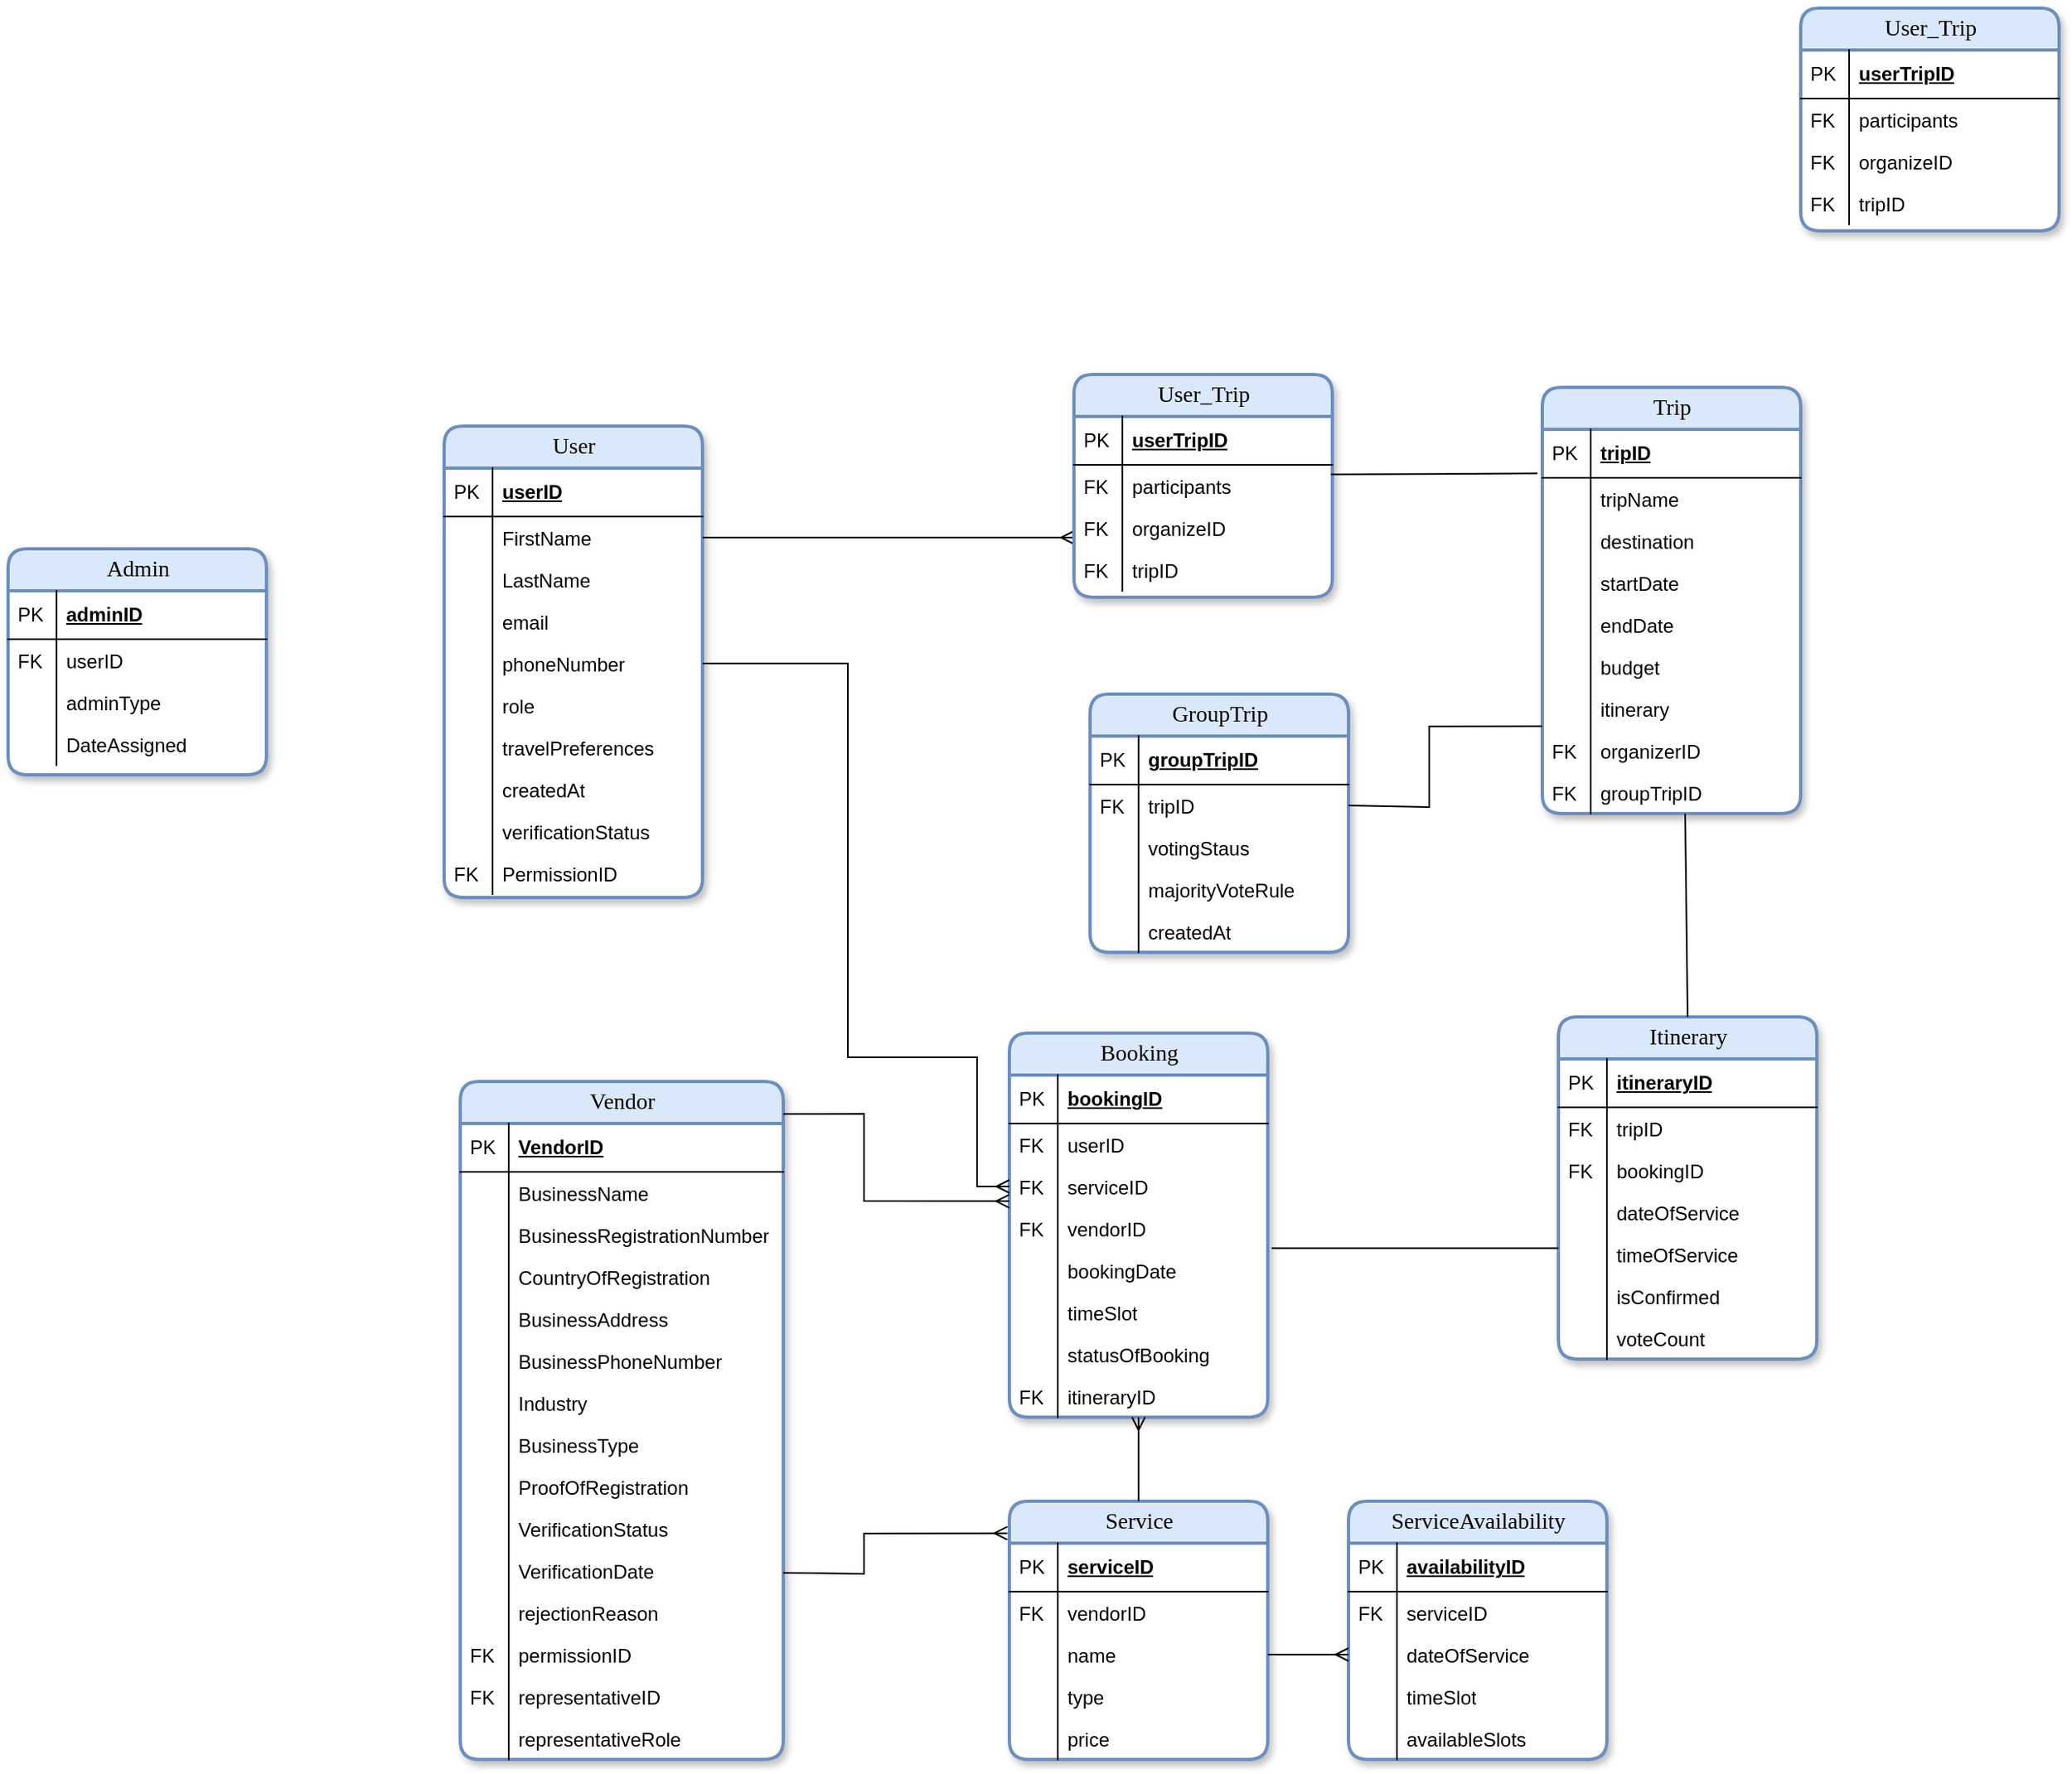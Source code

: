 <mxfile version="24.7.17">
  <diagram name="Page-1" id="e56a1550-8fbb-45ad-956c-1786394a9013">
    <mxGraphModel dx="3540" dy="1292" grid="1" gridSize="10" guides="1" tooltips="1" connect="1" arrows="1" fold="1" page="1" pageScale="1" pageWidth="1100" pageHeight="850" background="none" math="0" shadow="0">
      <root>
        <mxCell id="0" />
        <mxCell id="1" parent="0" />
        <mxCell id="2e49270ec7c68f3f-80" value="User" style="swimlane;html=1;fontStyle=0;childLayout=stackLayout;horizontal=1;startSize=26;fillColor=#dae8fc;horizontalStack=0;resizeParent=1;resizeLast=0;collapsible=1;marginBottom=0;swimlaneFillColor=default;align=center;rounded=1;shadow=1;comic=0;labelBackgroundColor=none;strokeWidth=2;fontFamily=Verdana;fontSize=14;strokeColor=#6c8ebf;glass=0;" parent="1" vertex="1">
          <mxGeometry x="-450" y="719" width="160" height="292" as="geometry">
            <mxRectangle x="-40" y="830" width="70" height="30" as="alternateBounds" />
          </mxGeometry>
        </mxCell>
        <mxCell id="2e49270ec7c68f3f-81" value="userID" style="shape=partialRectangle;top=0;left=0;right=0;bottom=1;html=1;align=left;verticalAlign=middle;fillColor=none;spacingLeft=34;spacingRight=4;whiteSpace=wrap;overflow=hidden;rotatable=0;points=[[0,0.5],[1,0.5]];portConstraint=eastwest;dropTarget=0;fontStyle=5;" parent="2e49270ec7c68f3f-80" vertex="1">
          <mxGeometry y="26" width="160" height="30" as="geometry" />
        </mxCell>
        <mxCell id="2e49270ec7c68f3f-82" value="PK" style="shape=partialRectangle;top=0;left=0;bottom=0;html=1;fillColor=none;align=left;verticalAlign=middle;spacingLeft=4;spacingRight=4;whiteSpace=wrap;overflow=hidden;rotatable=0;points=[];portConstraint=eastwest;part=1;" parent="2e49270ec7c68f3f-81" vertex="1" connectable="0">
          <mxGeometry width="30" height="30" as="geometry" />
        </mxCell>
        <mxCell id="2e49270ec7c68f3f-83" value="FirstName" style="shape=partialRectangle;top=0;left=0;right=0;bottom=0;html=1;align=left;verticalAlign=top;fillColor=none;spacingLeft=34;spacingRight=4;whiteSpace=wrap;overflow=hidden;rotatable=0;points=[[0,0.5],[1,0.5]];portConstraint=eastwest;dropTarget=0;strokeColor=#dbe8fc;" parent="2e49270ec7c68f3f-80" vertex="1">
          <mxGeometry y="56" width="160" height="26" as="geometry" />
        </mxCell>
        <mxCell id="2e49270ec7c68f3f-84" value="" style="shape=partialRectangle;top=0;left=0;bottom=0;html=1;fillColor=none;align=left;verticalAlign=top;spacingLeft=4;spacingRight=4;whiteSpace=wrap;overflow=hidden;rotatable=0;points=[];portConstraint=eastwest;part=1;" parent="2e49270ec7c68f3f-83" vertex="1" connectable="0">
          <mxGeometry width="30" height="26" as="geometry" />
        </mxCell>
        <mxCell id="2e49270ec7c68f3f-85" value="LastName" style="shape=partialRectangle;top=0;left=0;right=0;bottom=0;html=1;align=left;verticalAlign=top;fillColor=none;spacingLeft=34;spacingRight=4;whiteSpace=wrap;overflow=hidden;rotatable=0;points=[[0,0.5],[1,0.5]];portConstraint=eastwest;dropTarget=0;" parent="2e49270ec7c68f3f-80" vertex="1">
          <mxGeometry y="82" width="160" height="26" as="geometry" />
        </mxCell>
        <mxCell id="2e49270ec7c68f3f-86" value="" style="shape=partialRectangle;top=0;left=0;bottom=0;html=1;fillColor=none;align=left;verticalAlign=top;spacingLeft=4;spacingRight=4;whiteSpace=wrap;overflow=hidden;rotatable=0;points=[];portConstraint=eastwest;part=1;" parent="2e49270ec7c68f3f-85" vertex="1" connectable="0">
          <mxGeometry width="30" height="26" as="geometry" />
        </mxCell>
        <mxCell id="2e49270ec7c68f3f-87" value="email" style="shape=partialRectangle;top=0;left=0;right=0;bottom=0;html=1;align=left;verticalAlign=top;fillColor=none;spacingLeft=34;spacingRight=4;whiteSpace=wrap;overflow=hidden;rotatable=0;points=[[0,0.5],[1,0.5]];portConstraint=eastwest;dropTarget=0;" parent="2e49270ec7c68f3f-80" vertex="1">
          <mxGeometry y="108" width="160" height="26" as="geometry" />
        </mxCell>
        <mxCell id="2e49270ec7c68f3f-88" value="" style="shape=partialRectangle;top=0;left=0;bottom=0;html=1;fillColor=none;align=left;verticalAlign=top;spacingLeft=4;spacingRight=4;whiteSpace=wrap;overflow=hidden;rotatable=0;points=[];portConstraint=eastwest;part=1;" parent="2e49270ec7c68f3f-87" vertex="1" connectable="0">
          <mxGeometry width="30" height="26" as="geometry" />
        </mxCell>
        <mxCell id="da-OX71VhK_KM451tiAs-1" value="phoneNumber" style="shape=partialRectangle;top=0;left=0;right=0;bottom=0;html=1;align=left;verticalAlign=top;fillColor=none;spacingLeft=34;spacingRight=4;whiteSpace=wrap;overflow=hidden;rotatable=0;points=[[0,0.5],[1,0.5]];portConstraint=eastwest;dropTarget=0;" parent="2e49270ec7c68f3f-80" vertex="1">
          <mxGeometry y="134" width="160" height="26" as="geometry" />
        </mxCell>
        <mxCell id="da-OX71VhK_KM451tiAs-2" value="" style="shape=partialRectangle;top=0;left=0;bottom=0;html=1;fillColor=none;align=left;verticalAlign=top;spacingLeft=4;spacingRight=4;whiteSpace=wrap;overflow=hidden;rotatable=0;points=[];portConstraint=eastwest;part=1;" parent="da-OX71VhK_KM451tiAs-1" vertex="1" connectable="0">
          <mxGeometry width="30" height="26" as="geometry" />
        </mxCell>
        <mxCell id="da-OX71VhK_KM451tiAs-3" value="role" style="shape=partialRectangle;top=0;left=0;right=0;bottom=0;html=1;align=left;verticalAlign=top;fillColor=none;spacingLeft=34;spacingRight=4;whiteSpace=wrap;overflow=hidden;rotatable=0;points=[[0,0.5],[1,0.5]];portConstraint=eastwest;dropTarget=0;" parent="2e49270ec7c68f3f-80" vertex="1">
          <mxGeometry y="160" width="160" height="26" as="geometry" />
        </mxCell>
        <mxCell id="da-OX71VhK_KM451tiAs-4" value="" style="shape=partialRectangle;top=0;left=0;bottom=0;html=1;fillColor=none;align=left;verticalAlign=top;spacingLeft=4;spacingRight=4;whiteSpace=wrap;overflow=hidden;rotatable=0;points=[];portConstraint=eastwest;part=1;" parent="da-OX71VhK_KM451tiAs-3" vertex="1" connectable="0">
          <mxGeometry width="30" height="26" as="geometry" />
        </mxCell>
        <mxCell id="da-OX71VhK_KM451tiAs-5" value="travelPreferences" style="shape=partialRectangle;top=0;left=0;right=0;bottom=0;html=1;align=left;verticalAlign=top;fillColor=none;spacingLeft=34;spacingRight=4;whiteSpace=wrap;overflow=hidden;rotatable=0;points=[[0,0.5],[1,0.5]];portConstraint=eastwest;dropTarget=0;" parent="2e49270ec7c68f3f-80" vertex="1">
          <mxGeometry y="186" width="160" height="26" as="geometry" />
        </mxCell>
        <mxCell id="da-OX71VhK_KM451tiAs-6" value="" style="shape=partialRectangle;top=0;left=0;bottom=0;html=1;fillColor=none;align=left;verticalAlign=top;spacingLeft=4;spacingRight=4;whiteSpace=wrap;overflow=hidden;rotatable=0;points=[];portConstraint=eastwest;part=1;" parent="da-OX71VhK_KM451tiAs-5" vertex="1" connectable="0">
          <mxGeometry width="30" height="26" as="geometry" />
        </mxCell>
        <mxCell id="da-OX71VhK_KM451tiAs-7" value="createdAt" style="shape=partialRectangle;top=0;left=0;right=0;bottom=0;html=1;align=left;verticalAlign=top;fillColor=none;spacingLeft=34;spacingRight=4;whiteSpace=wrap;overflow=hidden;rotatable=0;points=[[0,0.5],[1,0.5]];portConstraint=eastwest;dropTarget=0;" parent="2e49270ec7c68f3f-80" vertex="1">
          <mxGeometry y="212" width="160" height="26" as="geometry" />
        </mxCell>
        <mxCell id="da-OX71VhK_KM451tiAs-8" value="" style="shape=partialRectangle;top=0;left=0;bottom=0;html=1;fillColor=none;align=left;verticalAlign=top;spacingLeft=4;spacingRight=4;whiteSpace=wrap;overflow=hidden;rotatable=0;points=[];portConstraint=eastwest;part=1;" parent="da-OX71VhK_KM451tiAs-7" vertex="1" connectable="0">
          <mxGeometry width="30" height="26" as="geometry" />
        </mxCell>
        <mxCell id="da-OX71VhK_KM451tiAs-9" value="verificationStatus" style="shape=partialRectangle;top=0;left=0;right=0;bottom=0;html=1;align=left;verticalAlign=top;fillColor=none;spacingLeft=34;spacingRight=4;whiteSpace=wrap;overflow=hidden;rotatable=0;points=[[0,0.5],[1,0.5]];portConstraint=eastwest;dropTarget=0;" parent="2e49270ec7c68f3f-80" vertex="1">
          <mxGeometry y="238" width="160" height="26" as="geometry" />
        </mxCell>
        <mxCell id="da-OX71VhK_KM451tiAs-10" value="" style="shape=partialRectangle;top=0;left=0;bottom=0;html=1;fillColor=none;align=left;verticalAlign=top;spacingLeft=4;spacingRight=4;whiteSpace=wrap;overflow=hidden;rotatable=0;points=[];portConstraint=eastwest;part=1;" parent="da-OX71VhK_KM451tiAs-9" vertex="1" connectable="0">
          <mxGeometry width="30" height="26" as="geometry" />
        </mxCell>
        <mxCell id="da-OX71VhK_KM451tiAs-11" value="PermissionID" style="shape=partialRectangle;top=0;left=0;right=0;bottom=0;html=1;align=left;verticalAlign=top;fillColor=none;spacingLeft=34;spacingRight=4;whiteSpace=wrap;overflow=hidden;rotatable=0;points=[[0,0.5],[1,0.5]];portConstraint=eastwest;dropTarget=0;" parent="2e49270ec7c68f3f-80" vertex="1">
          <mxGeometry y="264" width="160" height="26" as="geometry" />
        </mxCell>
        <mxCell id="da-OX71VhK_KM451tiAs-12" value="FK" style="shape=partialRectangle;top=0;left=0;bottom=0;html=1;fillColor=none;align=left;verticalAlign=top;spacingLeft=4;spacingRight=4;whiteSpace=wrap;overflow=hidden;rotatable=0;points=[];portConstraint=eastwest;part=1;" parent="da-OX71VhK_KM451tiAs-11" vertex="1" connectable="0">
          <mxGeometry width="30" height="26" as="geometry" />
        </mxCell>
        <mxCell id="da-OX71VhK_KM451tiAs-15" value="Vendor" style="swimlane;html=1;fontStyle=0;childLayout=stackLayout;horizontal=1;startSize=26;fillColor=#dae8fc;horizontalStack=0;resizeParent=1;resizeLast=0;collapsible=1;marginBottom=0;swimlaneFillColor=#ffffff;align=center;rounded=1;shadow=1;comic=0;labelBackgroundColor=none;strokeWidth=2;fontFamily=Verdana;fontSize=14;strokeColor=#6c8ebf;" parent="1" vertex="1">
          <mxGeometry x="-440" y="1125" width="200" height="420" as="geometry">
            <mxRectangle x="90" y="870" width="70" height="30" as="alternateBounds" />
          </mxGeometry>
        </mxCell>
        <mxCell id="da-OX71VhK_KM451tiAs-16" value="VendorID" style="shape=partialRectangle;top=0;left=0;right=0;bottom=1;html=1;align=left;verticalAlign=middle;fillColor=none;spacingLeft=34;spacingRight=4;whiteSpace=wrap;overflow=hidden;rotatable=0;points=[[0,0.5],[1,0.5]];portConstraint=eastwest;dropTarget=0;fontStyle=5;" parent="da-OX71VhK_KM451tiAs-15" vertex="1">
          <mxGeometry y="26" width="200" height="30" as="geometry" />
        </mxCell>
        <mxCell id="da-OX71VhK_KM451tiAs-17" value="PK" style="shape=partialRectangle;top=0;left=0;bottom=0;html=1;fillColor=none;align=left;verticalAlign=middle;spacingLeft=4;spacingRight=4;whiteSpace=wrap;overflow=hidden;rotatable=0;points=[];portConstraint=eastwest;part=1;" parent="da-OX71VhK_KM451tiAs-16" vertex="1" connectable="0">
          <mxGeometry width="30" height="30" as="geometry" />
        </mxCell>
        <mxCell id="da-OX71VhK_KM451tiAs-18" value="BusinessName&lt;span style=&quot;white-space: pre;&quot;&gt;&#x9;&lt;/span&gt;&lt;span style=&quot;white-space: pre;&quot;&gt;&#x9;&lt;/span&gt;" style="shape=partialRectangle;top=0;left=0;right=0;bottom=0;html=1;align=left;verticalAlign=top;fillColor=none;spacingLeft=34;spacingRight=4;whiteSpace=wrap;overflow=hidden;rotatable=0;points=[[0,0.5],[1,0.5]];portConstraint=eastwest;dropTarget=0;" parent="da-OX71VhK_KM451tiAs-15" vertex="1">
          <mxGeometry y="56" width="200" height="26" as="geometry" />
        </mxCell>
        <mxCell id="da-OX71VhK_KM451tiAs-19" value="" style="shape=partialRectangle;top=0;left=0;bottom=0;html=1;fillColor=none;align=left;verticalAlign=top;spacingLeft=4;spacingRight=4;whiteSpace=wrap;overflow=hidden;rotatable=0;points=[];portConstraint=eastwest;part=1;" parent="da-OX71VhK_KM451tiAs-18" vertex="1" connectable="0">
          <mxGeometry width="30" height="26" as="geometry" />
        </mxCell>
        <mxCell id="da-OX71VhK_KM451tiAs-20" value="BusinessRegistrationNumber" style="shape=partialRectangle;top=0;left=0;right=0;bottom=0;html=1;align=left;verticalAlign=top;fillColor=none;spacingLeft=34;spacingRight=4;whiteSpace=wrap;overflow=hidden;rotatable=0;points=[[0,0.5],[1,0.5]];portConstraint=eastwest;dropTarget=0;" parent="da-OX71VhK_KM451tiAs-15" vertex="1">
          <mxGeometry y="82" width="200" height="26" as="geometry" />
        </mxCell>
        <mxCell id="da-OX71VhK_KM451tiAs-21" value="" style="shape=partialRectangle;top=0;left=0;bottom=0;html=1;fillColor=none;align=left;verticalAlign=top;spacingLeft=4;spacingRight=4;whiteSpace=wrap;overflow=hidden;rotatable=0;points=[];portConstraint=eastwest;part=1;" parent="da-OX71VhK_KM451tiAs-20" vertex="1" connectable="0">
          <mxGeometry width="30" height="26" as="geometry" />
        </mxCell>
        <mxCell id="da-OX71VhK_KM451tiAs-22" value="CountryOfRegistration" style="shape=partialRectangle;top=0;left=0;right=0;bottom=0;html=1;align=left;verticalAlign=top;fillColor=none;spacingLeft=34;spacingRight=4;whiteSpace=wrap;overflow=hidden;rotatable=0;points=[[0,0.5],[1,0.5]];portConstraint=eastwest;dropTarget=0;" parent="da-OX71VhK_KM451tiAs-15" vertex="1">
          <mxGeometry y="108" width="200" height="26" as="geometry" />
        </mxCell>
        <mxCell id="da-OX71VhK_KM451tiAs-23" value="" style="shape=partialRectangle;top=0;left=0;bottom=0;html=1;fillColor=none;align=left;verticalAlign=top;spacingLeft=4;spacingRight=4;whiteSpace=wrap;overflow=hidden;rotatable=0;points=[];portConstraint=eastwest;part=1;" parent="da-OX71VhK_KM451tiAs-22" vertex="1" connectable="0">
          <mxGeometry width="30" height="26" as="geometry" />
        </mxCell>
        <mxCell id="da-OX71VhK_KM451tiAs-45" value="BusinessAddress" style="shape=partialRectangle;top=0;left=0;right=0;bottom=0;html=1;align=left;verticalAlign=top;fillColor=none;spacingLeft=34;spacingRight=4;whiteSpace=wrap;overflow=hidden;rotatable=0;points=[[0,0.5],[1,0.5]];portConstraint=eastwest;dropTarget=0;" parent="da-OX71VhK_KM451tiAs-15" vertex="1">
          <mxGeometry y="134" width="200" height="26" as="geometry" />
        </mxCell>
        <mxCell id="da-OX71VhK_KM451tiAs-46" value="" style="shape=partialRectangle;top=0;left=0;bottom=0;html=1;fillColor=none;align=left;verticalAlign=top;spacingLeft=4;spacingRight=4;whiteSpace=wrap;overflow=hidden;rotatable=0;points=[];portConstraint=eastwest;part=1;" parent="da-OX71VhK_KM451tiAs-45" vertex="1" connectable="0">
          <mxGeometry width="30" height="26" as="geometry" />
        </mxCell>
        <mxCell id="da-OX71VhK_KM451tiAs-47" value="BusinessPhoneNumber" style="shape=partialRectangle;top=0;left=0;right=0;bottom=0;html=1;align=left;verticalAlign=top;fillColor=none;spacingLeft=34;spacingRight=4;whiteSpace=wrap;overflow=hidden;rotatable=0;points=[[0,0.5],[1,0.5]];portConstraint=eastwest;dropTarget=0;" parent="da-OX71VhK_KM451tiAs-15" vertex="1">
          <mxGeometry y="160" width="200" height="26" as="geometry" />
        </mxCell>
        <mxCell id="da-OX71VhK_KM451tiAs-48" value="" style="shape=partialRectangle;top=0;left=0;bottom=0;html=1;fillColor=none;align=left;verticalAlign=top;spacingLeft=4;spacingRight=4;whiteSpace=wrap;overflow=hidden;rotatable=0;points=[];portConstraint=eastwest;part=1;" parent="da-OX71VhK_KM451tiAs-47" vertex="1" connectable="0">
          <mxGeometry width="30" height="26" as="geometry" />
        </mxCell>
        <mxCell id="da-OX71VhK_KM451tiAs-49" value="Industry" style="shape=partialRectangle;top=0;left=0;right=0;bottom=0;html=1;align=left;verticalAlign=top;fillColor=none;spacingLeft=34;spacingRight=4;whiteSpace=wrap;overflow=hidden;rotatable=0;points=[[0,0.5],[1,0.5]];portConstraint=eastwest;dropTarget=0;" parent="da-OX71VhK_KM451tiAs-15" vertex="1">
          <mxGeometry y="186" width="200" height="26" as="geometry" />
        </mxCell>
        <mxCell id="da-OX71VhK_KM451tiAs-50" value="" style="shape=partialRectangle;top=0;left=0;bottom=0;html=1;fillColor=none;align=left;verticalAlign=top;spacingLeft=4;spacingRight=4;whiteSpace=wrap;overflow=hidden;rotatable=0;points=[];portConstraint=eastwest;part=1;" parent="da-OX71VhK_KM451tiAs-49" vertex="1" connectable="0">
          <mxGeometry width="30" height="26" as="geometry" />
        </mxCell>
        <mxCell id="da-OX71VhK_KM451tiAs-51" value="BusinessType" style="shape=partialRectangle;top=0;left=0;right=0;bottom=0;html=1;align=left;verticalAlign=top;fillColor=none;spacingLeft=34;spacingRight=4;whiteSpace=wrap;overflow=hidden;rotatable=0;points=[[0,0.5],[1,0.5]];portConstraint=eastwest;dropTarget=0;" parent="da-OX71VhK_KM451tiAs-15" vertex="1">
          <mxGeometry y="212" width="200" height="26" as="geometry" />
        </mxCell>
        <mxCell id="da-OX71VhK_KM451tiAs-52" value="" style="shape=partialRectangle;top=0;left=0;bottom=0;html=1;fillColor=none;align=left;verticalAlign=top;spacingLeft=4;spacingRight=4;whiteSpace=wrap;overflow=hidden;rotatable=0;points=[];portConstraint=eastwest;part=1;" parent="da-OX71VhK_KM451tiAs-51" vertex="1" connectable="0">
          <mxGeometry width="30" height="26" as="geometry" />
        </mxCell>
        <mxCell id="da-OX71VhK_KM451tiAs-53" value="ProofOfRegistration" style="shape=partialRectangle;top=0;left=0;right=0;bottom=0;html=1;align=left;verticalAlign=top;fillColor=none;spacingLeft=34;spacingRight=4;whiteSpace=wrap;overflow=hidden;rotatable=0;points=[[0,0.5],[1,0.5]];portConstraint=eastwest;dropTarget=0;" parent="da-OX71VhK_KM451tiAs-15" vertex="1">
          <mxGeometry y="238" width="200" height="26" as="geometry" />
        </mxCell>
        <mxCell id="da-OX71VhK_KM451tiAs-54" value="" style="shape=partialRectangle;top=0;left=0;bottom=0;html=1;fillColor=none;align=left;verticalAlign=top;spacingLeft=4;spacingRight=4;whiteSpace=wrap;overflow=hidden;rotatable=0;points=[];portConstraint=eastwest;part=1;" parent="da-OX71VhK_KM451tiAs-53" vertex="1" connectable="0">
          <mxGeometry width="30" height="26" as="geometry" />
        </mxCell>
        <mxCell id="da-OX71VhK_KM451tiAs-55" value="VerificationStatus" style="shape=partialRectangle;top=0;left=0;right=0;bottom=0;html=1;align=left;verticalAlign=top;fillColor=none;spacingLeft=34;spacingRight=4;whiteSpace=wrap;overflow=hidden;rotatable=0;points=[[0,0.5],[1,0.5]];portConstraint=eastwest;dropTarget=0;" parent="da-OX71VhK_KM451tiAs-15" vertex="1">
          <mxGeometry y="264" width="200" height="26" as="geometry" />
        </mxCell>
        <mxCell id="da-OX71VhK_KM451tiAs-56" value="" style="shape=partialRectangle;top=0;left=0;bottom=0;html=1;fillColor=none;align=left;verticalAlign=top;spacingLeft=4;spacingRight=4;whiteSpace=wrap;overflow=hidden;rotatable=0;points=[];portConstraint=eastwest;part=1;" parent="da-OX71VhK_KM451tiAs-55" vertex="1" connectable="0">
          <mxGeometry width="30" height="26" as="geometry" />
        </mxCell>
        <mxCell id="da-OX71VhK_KM451tiAs-57" value="VerificationDate" style="shape=partialRectangle;top=0;left=0;right=0;bottom=0;html=1;align=left;verticalAlign=top;fillColor=none;spacingLeft=34;spacingRight=4;whiteSpace=wrap;overflow=hidden;rotatable=0;points=[[0,0.5],[1,0.5]];portConstraint=eastwest;dropTarget=0;" parent="da-OX71VhK_KM451tiAs-15" vertex="1">
          <mxGeometry y="290" width="200" height="26" as="geometry" />
        </mxCell>
        <mxCell id="da-OX71VhK_KM451tiAs-58" value="" style="shape=partialRectangle;top=0;left=0;bottom=0;html=1;fillColor=none;align=left;verticalAlign=top;spacingLeft=4;spacingRight=4;whiteSpace=wrap;overflow=hidden;rotatable=0;points=[];portConstraint=eastwest;part=1;" parent="da-OX71VhK_KM451tiAs-57" vertex="1" connectable="0">
          <mxGeometry width="30" height="26" as="geometry" />
        </mxCell>
        <mxCell id="da-OX71VhK_KM451tiAs-59" value="rejectionReason" style="shape=partialRectangle;top=0;left=0;right=0;bottom=0;html=1;align=left;verticalAlign=top;fillColor=none;spacingLeft=34;spacingRight=4;whiteSpace=wrap;overflow=hidden;rotatable=0;points=[[0,0.5],[1,0.5]];portConstraint=eastwest;dropTarget=0;" parent="da-OX71VhK_KM451tiAs-15" vertex="1">
          <mxGeometry y="316" width="200" height="26" as="geometry" />
        </mxCell>
        <mxCell id="da-OX71VhK_KM451tiAs-60" value="" style="shape=partialRectangle;top=0;left=0;bottom=0;html=1;fillColor=none;align=left;verticalAlign=top;spacingLeft=4;spacingRight=4;whiteSpace=wrap;overflow=hidden;rotatable=0;points=[];portConstraint=eastwest;part=1;" parent="da-OX71VhK_KM451tiAs-59" vertex="1" connectable="0">
          <mxGeometry width="30" height="26" as="geometry" />
        </mxCell>
        <mxCell id="da-OX71VhK_KM451tiAs-61" value="permissionID" style="shape=partialRectangle;top=0;left=0;right=0;bottom=0;html=1;align=left;verticalAlign=top;fillColor=none;spacingLeft=34;spacingRight=4;whiteSpace=wrap;overflow=hidden;rotatable=0;points=[[0,0.5],[1,0.5]];portConstraint=eastwest;dropTarget=0;" parent="da-OX71VhK_KM451tiAs-15" vertex="1">
          <mxGeometry y="342" width="200" height="26" as="geometry" />
        </mxCell>
        <mxCell id="da-OX71VhK_KM451tiAs-62" value="FK" style="shape=partialRectangle;top=0;left=0;bottom=0;html=1;fillColor=none;align=left;verticalAlign=top;spacingLeft=4;spacingRight=4;whiteSpace=wrap;overflow=hidden;rotatable=0;points=[];portConstraint=eastwest;part=1;" parent="da-OX71VhK_KM451tiAs-61" vertex="1" connectable="0">
          <mxGeometry width="30" height="26" as="geometry" />
        </mxCell>
        <mxCell id="da-OX71VhK_KM451tiAs-63" value="representativeID" style="shape=partialRectangle;top=0;left=0;right=0;bottom=0;html=1;align=left;verticalAlign=top;fillColor=none;spacingLeft=34;spacingRight=4;whiteSpace=wrap;overflow=hidden;rotatable=0;points=[[0,0.5],[1,0.5]];portConstraint=eastwest;dropTarget=0;" parent="da-OX71VhK_KM451tiAs-15" vertex="1">
          <mxGeometry y="368" width="200" height="26" as="geometry" />
        </mxCell>
        <mxCell id="da-OX71VhK_KM451tiAs-64" value="FK" style="shape=partialRectangle;top=0;left=0;bottom=0;html=1;fillColor=none;align=left;verticalAlign=top;spacingLeft=4;spacingRight=4;whiteSpace=wrap;overflow=hidden;rotatable=0;points=[];portConstraint=eastwest;part=1;" parent="da-OX71VhK_KM451tiAs-63" vertex="1" connectable="0">
          <mxGeometry width="30" height="26" as="geometry" />
        </mxCell>
        <mxCell id="da-OX71VhK_KM451tiAs-65" value="representativeRole" style="shape=partialRectangle;top=0;left=0;right=0;bottom=0;html=1;align=left;verticalAlign=top;fillColor=none;spacingLeft=34;spacingRight=4;whiteSpace=wrap;overflow=hidden;rotatable=0;points=[[0,0.5],[1,0.5]];portConstraint=eastwest;dropTarget=0;" parent="da-OX71VhK_KM451tiAs-15" vertex="1">
          <mxGeometry y="394" width="200" height="26" as="geometry" />
        </mxCell>
        <mxCell id="da-OX71VhK_KM451tiAs-66" value="" style="shape=partialRectangle;top=0;left=0;bottom=0;html=1;fillColor=none;align=left;verticalAlign=top;spacingLeft=4;spacingRight=4;whiteSpace=wrap;overflow=hidden;rotatable=0;points=[];portConstraint=eastwest;part=1;" parent="da-OX71VhK_KM451tiAs-65" vertex="1" connectable="0">
          <mxGeometry width="30" height="26" as="geometry" />
        </mxCell>
        <mxCell id="da-OX71VhK_KM451tiAs-36" value="Admin" style="swimlane;html=1;fontStyle=0;childLayout=stackLayout;horizontal=1;startSize=26;fillColor=#dae8fc;horizontalStack=0;resizeParent=1;resizeLast=0;collapsible=1;marginBottom=0;swimlaneFillColor=#ffffff;align=center;rounded=1;shadow=1;comic=0;labelBackgroundColor=none;strokeWidth=2;fontFamily=Verdana;fontSize=14;strokeColor=#6c8ebf;" parent="1" vertex="1">
          <mxGeometry x="-720" y="795" width="160" height="140" as="geometry">
            <mxRectangle x="90" y="870" width="70" height="30" as="alternateBounds" />
          </mxGeometry>
        </mxCell>
        <mxCell id="da-OX71VhK_KM451tiAs-37" value="adminID" style="shape=partialRectangle;top=0;left=0;right=0;bottom=1;html=1;align=left;verticalAlign=middle;fillColor=none;spacingLeft=34;spacingRight=4;whiteSpace=wrap;overflow=hidden;rotatable=0;points=[[0,0.5],[1,0.5]];portConstraint=eastwest;dropTarget=0;fontStyle=5;" parent="da-OX71VhK_KM451tiAs-36" vertex="1">
          <mxGeometry y="26" width="160" height="30" as="geometry" />
        </mxCell>
        <mxCell id="da-OX71VhK_KM451tiAs-38" value="PK" style="shape=partialRectangle;top=0;left=0;bottom=0;html=1;fillColor=none;align=left;verticalAlign=middle;spacingLeft=4;spacingRight=4;whiteSpace=wrap;overflow=hidden;rotatable=0;points=[];portConstraint=eastwest;part=1;" parent="da-OX71VhK_KM451tiAs-37" vertex="1" connectable="0">
          <mxGeometry width="30" height="30" as="geometry" />
        </mxCell>
        <mxCell id="da-OX71VhK_KM451tiAs-39" value="userID" style="shape=partialRectangle;top=0;left=0;right=0;bottom=0;html=1;align=left;verticalAlign=top;fillColor=none;spacingLeft=34;spacingRight=4;whiteSpace=wrap;overflow=hidden;rotatable=0;points=[[0,0.5],[1,0.5]];portConstraint=eastwest;dropTarget=0;" parent="da-OX71VhK_KM451tiAs-36" vertex="1">
          <mxGeometry y="56" width="160" height="26" as="geometry" />
        </mxCell>
        <mxCell id="da-OX71VhK_KM451tiAs-40" value="FK" style="shape=partialRectangle;top=0;left=0;bottom=0;html=1;fillColor=none;align=left;verticalAlign=top;spacingLeft=4;spacingRight=4;whiteSpace=wrap;overflow=hidden;rotatable=0;points=[];portConstraint=eastwest;part=1;" parent="da-OX71VhK_KM451tiAs-39" vertex="1" connectable="0">
          <mxGeometry width="30" height="26" as="geometry" />
        </mxCell>
        <mxCell id="da-OX71VhK_KM451tiAs-41" value="adminType" style="shape=partialRectangle;top=0;left=0;right=0;bottom=0;html=1;align=left;verticalAlign=top;fillColor=none;spacingLeft=34;spacingRight=4;whiteSpace=wrap;overflow=hidden;rotatable=0;points=[[0,0.5],[1,0.5]];portConstraint=eastwest;dropTarget=0;" parent="da-OX71VhK_KM451tiAs-36" vertex="1">
          <mxGeometry y="82" width="160" height="26" as="geometry" />
        </mxCell>
        <mxCell id="da-OX71VhK_KM451tiAs-42" value="" style="shape=partialRectangle;top=0;left=0;bottom=0;html=1;fillColor=none;align=left;verticalAlign=top;spacingLeft=4;spacingRight=4;whiteSpace=wrap;overflow=hidden;rotatable=0;points=[];portConstraint=eastwest;part=1;" parent="da-OX71VhK_KM451tiAs-41" vertex="1" connectable="0">
          <mxGeometry width="30" height="26" as="geometry" />
        </mxCell>
        <mxCell id="da-OX71VhK_KM451tiAs-43" value="DateAssigned" style="shape=partialRectangle;top=0;left=0;right=0;bottom=0;html=1;align=left;verticalAlign=top;fillColor=none;spacingLeft=34;spacingRight=4;whiteSpace=wrap;overflow=hidden;rotatable=0;points=[[0,0.5],[1,0.5]];portConstraint=eastwest;dropTarget=0;" parent="da-OX71VhK_KM451tiAs-36" vertex="1">
          <mxGeometry y="108" width="160" height="26" as="geometry" />
        </mxCell>
        <mxCell id="da-OX71VhK_KM451tiAs-44" value="" style="shape=partialRectangle;top=0;left=0;bottom=0;html=1;fillColor=none;align=left;verticalAlign=top;spacingLeft=4;spacingRight=4;whiteSpace=wrap;overflow=hidden;rotatable=0;points=[];portConstraint=eastwest;part=1;" parent="da-OX71VhK_KM451tiAs-43" vertex="1" connectable="0">
          <mxGeometry width="30" height="26" as="geometry" />
        </mxCell>
        <mxCell id="da-OX71VhK_KM451tiAs-67" value="Booking" style="swimlane;html=1;fontStyle=0;childLayout=stackLayout;horizontal=1;startSize=26;fillColor=#dae8fc;horizontalStack=0;resizeParent=1;resizeLast=0;collapsible=1;marginBottom=0;swimlaneFillColor=default;align=center;rounded=1;shadow=1;comic=0;labelBackgroundColor=none;strokeWidth=2;fontFamily=Verdana;fontSize=14;strokeColor=#6c8ebf;glass=0;" parent="1" vertex="1">
          <mxGeometry x="-100" y="1095" width="160" height="238" as="geometry">
            <mxRectangle x="-40" y="830" width="70" height="30" as="alternateBounds" />
          </mxGeometry>
        </mxCell>
        <mxCell id="da-OX71VhK_KM451tiAs-68" value="bookingID" style="shape=partialRectangle;top=0;left=0;right=0;bottom=1;html=1;align=left;verticalAlign=middle;fillColor=none;spacingLeft=34;spacingRight=4;whiteSpace=wrap;overflow=hidden;rotatable=0;points=[[0,0.5],[1,0.5]];portConstraint=eastwest;dropTarget=0;fontStyle=5;" parent="da-OX71VhK_KM451tiAs-67" vertex="1">
          <mxGeometry y="26" width="160" height="30" as="geometry" />
        </mxCell>
        <mxCell id="da-OX71VhK_KM451tiAs-69" value="PK" style="shape=partialRectangle;top=0;left=0;bottom=0;html=1;fillColor=none;align=left;verticalAlign=middle;spacingLeft=4;spacingRight=4;whiteSpace=wrap;overflow=hidden;rotatable=0;points=[];portConstraint=eastwest;part=1;" parent="da-OX71VhK_KM451tiAs-68" vertex="1" connectable="0">
          <mxGeometry width="30" height="30" as="geometry" />
        </mxCell>
        <mxCell id="da-OX71VhK_KM451tiAs-70" value="userID" style="shape=partialRectangle;top=0;left=0;right=0;bottom=0;html=1;align=left;verticalAlign=top;fillColor=none;spacingLeft=34;spacingRight=4;whiteSpace=wrap;overflow=hidden;rotatable=0;points=[[0,0.5],[1,0.5]];portConstraint=eastwest;dropTarget=0;strokeColor=#dbe8fc;" parent="da-OX71VhK_KM451tiAs-67" vertex="1">
          <mxGeometry y="56" width="160" height="26" as="geometry" />
        </mxCell>
        <mxCell id="da-OX71VhK_KM451tiAs-71" value="FK" style="shape=partialRectangle;top=0;left=0;bottom=0;html=1;fillColor=none;align=left;verticalAlign=top;spacingLeft=4;spacingRight=4;whiteSpace=wrap;overflow=hidden;rotatable=0;points=[];portConstraint=eastwest;part=1;" parent="da-OX71VhK_KM451tiAs-70" vertex="1" connectable="0">
          <mxGeometry width="30" height="26" as="geometry" />
        </mxCell>
        <mxCell id="da-OX71VhK_KM451tiAs-72" value="serviceID" style="shape=partialRectangle;top=0;left=0;right=0;bottom=0;html=1;align=left;verticalAlign=top;fillColor=none;spacingLeft=34;spacingRight=4;whiteSpace=wrap;overflow=hidden;rotatable=0;points=[[0,0.5],[1,0.5]];portConstraint=eastwest;dropTarget=0;" parent="da-OX71VhK_KM451tiAs-67" vertex="1">
          <mxGeometry y="82" width="160" height="26" as="geometry" />
        </mxCell>
        <mxCell id="da-OX71VhK_KM451tiAs-73" value="FK" style="shape=partialRectangle;top=0;left=0;bottom=0;html=1;fillColor=none;align=left;verticalAlign=top;spacingLeft=4;spacingRight=4;whiteSpace=wrap;overflow=hidden;rotatable=0;points=[];portConstraint=eastwest;part=1;" parent="da-OX71VhK_KM451tiAs-72" vertex="1" connectable="0">
          <mxGeometry width="30" height="26" as="geometry" />
        </mxCell>
        <mxCell id="da-OX71VhK_KM451tiAs-74" value="vendorID" style="shape=partialRectangle;top=0;left=0;right=0;bottom=0;html=1;align=left;verticalAlign=top;fillColor=none;spacingLeft=34;spacingRight=4;whiteSpace=wrap;overflow=hidden;rotatable=0;points=[[0,0.5],[1,0.5]];portConstraint=eastwest;dropTarget=0;" parent="da-OX71VhK_KM451tiAs-67" vertex="1">
          <mxGeometry y="108" width="160" height="26" as="geometry" />
        </mxCell>
        <mxCell id="da-OX71VhK_KM451tiAs-75" value="FK" style="shape=partialRectangle;top=0;left=0;bottom=0;html=1;fillColor=none;align=left;verticalAlign=top;spacingLeft=4;spacingRight=4;whiteSpace=wrap;overflow=hidden;rotatable=0;points=[];portConstraint=eastwest;part=1;" parent="da-OX71VhK_KM451tiAs-74" vertex="1" connectable="0">
          <mxGeometry width="30" height="26" as="geometry" />
        </mxCell>
        <mxCell id="da-OX71VhK_KM451tiAs-76" value="bookingDate" style="shape=partialRectangle;top=0;left=0;right=0;bottom=0;html=1;align=left;verticalAlign=top;fillColor=none;spacingLeft=34;spacingRight=4;whiteSpace=wrap;overflow=hidden;rotatable=0;points=[[0,0.5],[1,0.5]];portConstraint=eastwest;dropTarget=0;" parent="da-OX71VhK_KM451tiAs-67" vertex="1">
          <mxGeometry y="134" width="160" height="26" as="geometry" />
        </mxCell>
        <mxCell id="da-OX71VhK_KM451tiAs-77" value="" style="shape=partialRectangle;top=0;left=0;bottom=0;html=1;fillColor=none;align=left;verticalAlign=top;spacingLeft=4;spacingRight=4;whiteSpace=wrap;overflow=hidden;rotatable=0;points=[];portConstraint=eastwest;part=1;" parent="da-OX71VhK_KM451tiAs-76" vertex="1" connectable="0">
          <mxGeometry width="30" height="26" as="geometry" />
        </mxCell>
        <mxCell id="da-OX71VhK_KM451tiAs-78" value="timeSlot" style="shape=partialRectangle;top=0;left=0;right=0;bottom=0;html=1;align=left;verticalAlign=top;fillColor=none;spacingLeft=34;spacingRight=4;whiteSpace=wrap;overflow=hidden;rotatable=0;points=[[0,0.5],[1,0.5]];portConstraint=eastwest;dropTarget=0;" parent="da-OX71VhK_KM451tiAs-67" vertex="1">
          <mxGeometry y="160" width="160" height="26" as="geometry" />
        </mxCell>
        <mxCell id="da-OX71VhK_KM451tiAs-79" value="" style="shape=partialRectangle;top=0;left=0;bottom=0;html=1;fillColor=none;align=left;verticalAlign=top;spacingLeft=4;spacingRight=4;whiteSpace=wrap;overflow=hidden;rotatable=0;points=[];portConstraint=eastwest;part=1;" parent="da-OX71VhK_KM451tiAs-78" vertex="1" connectable="0">
          <mxGeometry width="30" height="26" as="geometry" />
        </mxCell>
        <mxCell id="da-OX71VhK_KM451tiAs-82" value="statusOfBooking" style="shape=partialRectangle;top=0;left=0;right=0;bottom=0;html=1;align=left;verticalAlign=top;fillColor=none;spacingLeft=34;spacingRight=4;whiteSpace=wrap;overflow=hidden;rotatable=0;points=[[0,0.5],[1,0.5]];portConstraint=eastwest;dropTarget=0;" parent="da-OX71VhK_KM451tiAs-67" vertex="1">
          <mxGeometry y="186" width="160" height="26" as="geometry" />
        </mxCell>
        <mxCell id="da-OX71VhK_KM451tiAs-83" value="" style="shape=partialRectangle;top=0;left=0;bottom=0;html=1;fillColor=none;align=left;verticalAlign=top;spacingLeft=4;spacingRight=4;whiteSpace=wrap;overflow=hidden;rotatable=0;points=[];portConstraint=eastwest;part=1;" parent="da-OX71VhK_KM451tiAs-82" vertex="1" connectable="0">
          <mxGeometry width="30" height="26" as="geometry" />
        </mxCell>
        <mxCell id="cZxM_yREGPw3xG7ifdbo-86" value="itineraryID" style="shape=partialRectangle;top=0;left=0;right=0;bottom=0;html=1;align=left;verticalAlign=top;fillColor=none;spacingLeft=34;spacingRight=4;whiteSpace=wrap;overflow=hidden;rotatable=0;points=[[0,0.5],[1,0.5]];portConstraint=eastwest;dropTarget=0;" vertex="1" parent="da-OX71VhK_KM451tiAs-67">
          <mxGeometry y="212" width="160" height="26" as="geometry" />
        </mxCell>
        <mxCell id="cZxM_yREGPw3xG7ifdbo-87" value="FK" style="shape=partialRectangle;top=0;left=0;bottom=0;html=1;fillColor=none;align=left;verticalAlign=top;spacingLeft=4;spacingRight=4;whiteSpace=wrap;overflow=hidden;rotatable=0;points=[];portConstraint=eastwest;part=1;" vertex="1" connectable="0" parent="cZxM_yREGPw3xG7ifdbo-86">
          <mxGeometry width="30" height="26" as="geometry" />
        </mxCell>
        <mxCell id="da-OX71VhK_KM451tiAs-91" value="Service" style="swimlane;html=1;fontStyle=0;childLayout=stackLayout;horizontal=1;startSize=26;fillColor=#dae8fc;horizontalStack=0;resizeParent=1;resizeLast=0;collapsible=1;marginBottom=0;swimlaneFillColor=#ffffff;align=center;rounded=1;shadow=1;comic=0;labelBackgroundColor=none;strokeWidth=2;fontFamily=Verdana;fontSize=14;strokeColor=#6c8ebf;" parent="1" vertex="1">
          <mxGeometry x="-100" y="1385" width="160" height="160" as="geometry">
            <mxRectangle x="90" y="870" width="70" height="30" as="alternateBounds" />
          </mxGeometry>
        </mxCell>
        <mxCell id="da-OX71VhK_KM451tiAs-92" value="serviceID" style="shape=partialRectangle;top=0;left=0;right=0;bottom=1;html=1;align=left;verticalAlign=middle;fillColor=none;spacingLeft=34;spacingRight=4;whiteSpace=wrap;overflow=hidden;rotatable=0;points=[[0,0.5],[1,0.5]];portConstraint=eastwest;dropTarget=0;fontStyle=5;" parent="da-OX71VhK_KM451tiAs-91" vertex="1">
          <mxGeometry y="26" width="160" height="30" as="geometry" />
        </mxCell>
        <mxCell id="da-OX71VhK_KM451tiAs-93" value="PK" style="shape=partialRectangle;top=0;left=0;bottom=0;html=1;fillColor=none;align=left;verticalAlign=middle;spacingLeft=4;spacingRight=4;whiteSpace=wrap;overflow=hidden;rotatable=0;points=[];portConstraint=eastwest;part=1;" parent="da-OX71VhK_KM451tiAs-92" vertex="1" connectable="0">
          <mxGeometry width="30" height="30" as="geometry" />
        </mxCell>
        <mxCell id="da-OX71VhK_KM451tiAs-94" value="vendorID" style="shape=partialRectangle;top=0;left=0;right=0;bottom=0;html=1;align=left;verticalAlign=top;fillColor=none;spacingLeft=34;spacingRight=4;whiteSpace=wrap;overflow=hidden;rotatable=0;points=[[0,0.5],[1,0.5]];portConstraint=eastwest;dropTarget=0;" parent="da-OX71VhK_KM451tiAs-91" vertex="1">
          <mxGeometry y="56" width="160" height="26" as="geometry" />
        </mxCell>
        <mxCell id="da-OX71VhK_KM451tiAs-95" value="FK" style="shape=partialRectangle;top=0;left=0;bottom=0;html=1;fillColor=none;align=left;verticalAlign=top;spacingLeft=4;spacingRight=4;whiteSpace=wrap;overflow=hidden;rotatable=0;points=[];portConstraint=eastwest;part=1;" parent="da-OX71VhK_KM451tiAs-94" vertex="1" connectable="0">
          <mxGeometry width="30" height="26" as="geometry" />
        </mxCell>
        <mxCell id="da-OX71VhK_KM451tiAs-96" value="name" style="shape=partialRectangle;top=0;left=0;right=0;bottom=0;html=1;align=left;verticalAlign=top;fillColor=none;spacingLeft=34;spacingRight=4;whiteSpace=wrap;overflow=hidden;rotatable=0;points=[[0,0.5],[1,0.5]];portConstraint=eastwest;dropTarget=0;" parent="da-OX71VhK_KM451tiAs-91" vertex="1">
          <mxGeometry y="82" width="160" height="26" as="geometry" />
        </mxCell>
        <mxCell id="da-OX71VhK_KM451tiAs-97" value="" style="shape=partialRectangle;top=0;left=0;bottom=0;html=1;fillColor=none;align=left;verticalAlign=top;spacingLeft=4;spacingRight=4;whiteSpace=wrap;overflow=hidden;rotatable=0;points=[];portConstraint=eastwest;part=1;" parent="da-OX71VhK_KM451tiAs-96" vertex="1" connectable="0">
          <mxGeometry width="30" height="26" as="geometry" />
        </mxCell>
        <mxCell id="da-OX71VhK_KM451tiAs-98" value="type" style="shape=partialRectangle;top=0;left=0;right=0;bottom=0;html=1;align=left;verticalAlign=top;fillColor=none;spacingLeft=34;spacingRight=4;whiteSpace=wrap;overflow=hidden;rotatable=0;points=[[0,0.5],[1,0.5]];portConstraint=eastwest;dropTarget=0;" parent="da-OX71VhK_KM451tiAs-91" vertex="1">
          <mxGeometry y="108" width="160" height="26" as="geometry" />
        </mxCell>
        <mxCell id="da-OX71VhK_KM451tiAs-99" value="" style="shape=partialRectangle;top=0;left=0;bottom=0;html=1;fillColor=none;align=left;verticalAlign=top;spacingLeft=4;spacingRight=4;whiteSpace=wrap;overflow=hidden;rotatable=0;points=[];portConstraint=eastwest;part=1;" parent="da-OX71VhK_KM451tiAs-98" vertex="1" connectable="0">
          <mxGeometry width="30" height="26" as="geometry" />
        </mxCell>
        <mxCell id="da-OX71VhK_KM451tiAs-100" value="price" style="shape=partialRectangle;top=0;left=0;right=0;bottom=0;html=1;align=left;verticalAlign=top;fillColor=none;spacingLeft=34;spacingRight=4;whiteSpace=wrap;overflow=hidden;rotatable=0;points=[[0,0.5],[1,0.5]];portConstraint=eastwest;dropTarget=0;" parent="da-OX71VhK_KM451tiAs-91" vertex="1">
          <mxGeometry y="134" width="160" height="26" as="geometry" />
        </mxCell>
        <mxCell id="da-OX71VhK_KM451tiAs-101" value="" style="shape=partialRectangle;top=0;left=0;bottom=0;html=1;fillColor=none;align=left;verticalAlign=top;spacingLeft=4;spacingRight=4;whiteSpace=wrap;overflow=hidden;rotatable=0;points=[];portConstraint=eastwest;part=1;" parent="da-OX71VhK_KM451tiAs-100" vertex="1" connectable="0">
          <mxGeometry width="30" height="26" as="geometry" />
        </mxCell>
        <mxCell id="cZxM_yREGPw3xG7ifdbo-1" value="" style="endArrow=ERmany;html=1;rounded=0;exitX=1;exitY=0.5;exitDx=0;exitDy=0;entryX=0;entryY=0.5;entryDx=0;entryDy=0;endFill=0;" edge="1" parent="1" source="da-OX71VhK_KM451tiAs-1" target="da-OX71VhK_KM451tiAs-72">
          <mxGeometry width="50" height="50" relative="1" as="geometry">
            <mxPoint x="150" y="1255" as="sourcePoint" />
            <mxPoint x="200" y="1205" as="targetPoint" />
            <Array as="points">
              <mxPoint x="-200" y="866" />
              <mxPoint x="-200" y="1110" />
              <mxPoint x="-120" y="1110" />
              <mxPoint x="-120" y="1190" />
            </Array>
          </mxGeometry>
        </mxCell>
        <mxCell id="cZxM_yREGPw3xG7ifdbo-2" value="" style="endArrow=ERmany;html=1;rounded=0;exitX=1;exitY=0.048;exitDx=0;exitDy=0;endFill=0;exitPerimeter=0;entryX=-0.001;entryY=0.852;entryDx=0;entryDy=0;entryPerimeter=0;" edge="1" parent="1" source="da-OX71VhK_KM451tiAs-15" target="da-OX71VhK_KM451tiAs-72">
          <mxGeometry width="50" height="50" relative="1" as="geometry">
            <mxPoint x="-280" y="876" as="sourcePoint" />
            <mxPoint x="-100" y="1120" as="targetPoint" />
            <Array as="points">
              <mxPoint x="-190" y="1145" />
              <mxPoint x="-190" y="1199" />
            </Array>
          </mxGeometry>
        </mxCell>
        <mxCell id="cZxM_yREGPw3xG7ifdbo-3" value="" style="endArrow=ERmany;html=1;rounded=0;endFill=0;entryX=-0.008;entryY=0.124;entryDx=0;entryDy=0;entryPerimeter=0;" edge="1" parent="1" source="da-OX71VhK_KM451tiAs-57" target="da-OX71VhK_KM451tiAs-91">
          <mxGeometry width="50" height="50" relative="1" as="geometry">
            <mxPoint x="-240" y="1430" as="sourcePoint" />
            <mxPoint x="-102" y="1406" as="targetPoint" />
            <Array as="points">
              <mxPoint x="-190" y="1430" />
              <mxPoint x="-190" y="1405" />
            </Array>
          </mxGeometry>
        </mxCell>
        <mxCell id="cZxM_yREGPw3xG7ifdbo-7" value="ServiceAvailability" style="swimlane;html=1;fontStyle=0;childLayout=stackLayout;horizontal=1;startSize=26;fillColor=#dae8fc;horizontalStack=0;resizeParent=1;resizeLast=0;collapsible=1;marginBottom=0;swimlaneFillColor=#ffffff;align=center;rounded=1;shadow=1;comic=0;labelBackgroundColor=none;strokeWidth=2;fontFamily=Verdana;fontSize=14;strokeColor=#6c8ebf;" vertex="1" parent="1">
          <mxGeometry x="110" y="1385" width="160" height="160" as="geometry">
            <mxRectangle x="90" y="870" width="70" height="30" as="alternateBounds" />
          </mxGeometry>
        </mxCell>
        <mxCell id="cZxM_yREGPw3xG7ifdbo-8" value="availabilityID" style="shape=partialRectangle;top=0;left=0;right=0;bottom=1;html=1;align=left;verticalAlign=middle;fillColor=none;spacingLeft=34;spacingRight=4;whiteSpace=wrap;overflow=hidden;rotatable=0;points=[[0,0.5],[1,0.5]];portConstraint=eastwest;dropTarget=0;fontStyle=5;" vertex="1" parent="cZxM_yREGPw3xG7ifdbo-7">
          <mxGeometry y="26" width="160" height="30" as="geometry" />
        </mxCell>
        <mxCell id="cZxM_yREGPw3xG7ifdbo-9" value="PK" style="shape=partialRectangle;top=0;left=0;bottom=0;html=1;fillColor=none;align=left;verticalAlign=middle;spacingLeft=4;spacingRight=4;whiteSpace=wrap;overflow=hidden;rotatable=0;points=[];portConstraint=eastwest;part=1;" vertex="1" connectable="0" parent="cZxM_yREGPw3xG7ifdbo-8">
          <mxGeometry width="30" height="30" as="geometry" />
        </mxCell>
        <mxCell id="cZxM_yREGPw3xG7ifdbo-10" value="serviceID" style="shape=partialRectangle;top=0;left=0;right=0;bottom=0;html=1;align=left;verticalAlign=top;fillColor=none;spacingLeft=34;spacingRight=4;whiteSpace=wrap;overflow=hidden;rotatable=0;points=[[0,0.5],[1,0.5]];portConstraint=eastwest;dropTarget=0;" vertex="1" parent="cZxM_yREGPw3xG7ifdbo-7">
          <mxGeometry y="56" width="160" height="26" as="geometry" />
        </mxCell>
        <mxCell id="cZxM_yREGPw3xG7ifdbo-11" value="FK" style="shape=partialRectangle;top=0;left=0;bottom=0;html=1;fillColor=none;align=left;verticalAlign=top;spacingLeft=4;spacingRight=4;whiteSpace=wrap;overflow=hidden;rotatable=0;points=[];portConstraint=eastwest;part=1;" vertex="1" connectable="0" parent="cZxM_yREGPw3xG7ifdbo-10">
          <mxGeometry width="30" height="26" as="geometry" />
        </mxCell>
        <mxCell id="cZxM_yREGPw3xG7ifdbo-12" value="dateOfService" style="shape=partialRectangle;top=0;left=0;right=0;bottom=0;html=1;align=left;verticalAlign=top;fillColor=none;spacingLeft=34;spacingRight=4;whiteSpace=wrap;overflow=hidden;rotatable=0;points=[[0,0.5],[1,0.5]];portConstraint=eastwest;dropTarget=0;" vertex="1" parent="cZxM_yREGPw3xG7ifdbo-7">
          <mxGeometry y="82" width="160" height="26" as="geometry" />
        </mxCell>
        <mxCell id="cZxM_yREGPw3xG7ifdbo-13" value="" style="shape=partialRectangle;top=0;left=0;bottom=0;html=1;fillColor=none;align=left;verticalAlign=top;spacingLeft=4;spacingRight=4;whiteSpace=wrap;overflow=hidden;rotatable=0;points=[];portConstraint=eastwest;part=1;" vertex="1" connectable="0" parent="cZxM_yREGPw3xG7ifdbo-12">
          <mxGeometry width="30" height="26" as="geometry" />
        </mxCell>
        <mxCell id="cZxM_yREGPw3xG7ifdbo-14" value="timeSlot" style="shape=partialRectangle;top=0;left=0;right=0;bottom=0;html=1;align=left;verticalAlign=top;fillColor=none;spacingLeft=34;spacingRight=4;whiteSpace=wrap;overflow=hidden;rotatable=0;points=[[0,0.5],[1,0.5]];portConstraint=eastwest;dropTarget=0;" vertex="1" parent="cZxM_yREGPw3xG7ifdbo-7">
          <mxGeometry y="108" width="160" height="26" as="geometry" />
        </mxCell>
        <mxCell id="cZxM_yREGPw3xG7ifdbo-15" value="" style="shape=partialRectangle;top=0;left=0;bottom=0;html=1;fillColor=none;align=left;verticalAlign=top;spacingLeft=4;spacingRight=4;whiteSpace=wrap;overflow=hidden;rotatable=0;points=[];portConstraint=eastwest;part=1;" vertex="1" connectable="0" parent="cZxM_yREGPw3xG7ifdbo-14">
          <mxGeometry width="30" height="26" as="geometry" />
        </mxCell>
        <mxCell id="cZxM_yREGPw3xG7ifdbo-16" value="availableSlots" style="shape=partialRectangle;top=0;left=0;right=0;bottom=0;html=1;align=left;verticalAlign=top;fillColor=none;spacingLeft=34;spacingRight=4;whiteSpace=wrap;overflow=hidden;rotatable=0;points=[[0,0.5],[1,0.5]];portConstraint=eastwest;dropTarget=0;" vertex="1" parent="cZxM_yREGPw3xG7ifdbo-7">
          <mxGeometry y="134" width="160" height="26" as="geometry" />
        </mxCell>
        <mxCell id="cZxM_yREGPw3xG7ifdbo-17" value="" style="shape=partialRectangle;top=0;left=0;bottom=0;html=1;fillColor=none;align=left;verticalAlign=top;spacingLeft=4;spacingRight=4;whiteSpace=wrap;overflow=hidden;rotatable=0;points=[];portConstraint=eastwest;part=1;" vertex="1" connectable="0" parent="cZxM_yREGPw3xG7ifdbo-16">
          <mxGeometry width="30" height="26" as="geometry" />
        </mxCell>
        <mxCell id="cZxM_yREGPw3xG7ifdbo-18" value="" style="endArrow=ERmany;html=1;rounded=0;exitX=1;exitY=0.5;exitDx=0;exitDy=0;entryX=0;entryY=0.5;entryDx=0;entryDy=0;endFill=0;" edge="1" parent="1" source="da-OX71VhK_KM451tiAs-96" target="cZxM_yREGPw3xG7ifdbo-12">
          <mxGeometry width="50" height="50" relative="1" as="geometry">
            <mxPoint x="90" y="1505" as="sourcePoint" />
            <mxPoint x="140" y="1455" as="targetPoint" />
          </mxGeometry>
        </mxCell>
        <mxCell id="cZxM_yREGPw3xG7ifdbo-19" value="Trip" style="swimlane;html=1;fontStyle=0;childLayout=stackLayout;horizontal=1;startSize=26;fillColor=#dae8fc;horizontalStack=0;resizeParent=1;resizeLast=0;collapsible=1;marginBottom=0;swimlaneFillColor=default;align=center;rounded=1;shadow=1;comic=0;labelBackgroundColor=none;strokeWidth=2;fontFamily=Verdana;fontSize=14;strokeColor=#6c8ebf;glass=0;" vertex="1" parent="1">
          <mxGeometry x="230" y="695" width="160" height="264" as="geometry">
            <mxRectangle x="-40" y="830" width="70" height="30" as="alternateBounds" />
          </mxGeometry>
        </mxCell>
        <mxCell id="cZxM_yREGPw3xG7ifdbo-20" value="tripID" style="shape=partialRectangle;top=0;left=0;right=0;bottom=1;html=1;align=left;verticalAlign=middle;fillColor=none;spacingLeft=34;spacingRight=4;whiteSpace=wrap;overflow=hidden;rotatable=0;points=[[0,0.5],[1,0.5]];portConstraint=eastwest;dropTarget=0;fontStyle=5;" vertex="1" parent="cZxM_yREGPw3xG7ifdbo-19">
          <mxGeometry y="26" width="160" height="30" as="geometry" />
        </mxCell>
        <mxCell id="cZxM_yREGPw3xG7ifdbo-21" value="PK" style="shape=partialRectangle;top=0;left=0;bottom=0;html=1;fillColor=none;align=left;verticalAlign=middle;spacingLeft=4;spacingRight=4;whiteSpace=wrap;overflow=hidden;rotatable=0;points=[];portConstraint=eastwest;part=1;" vertex="1" connectable="0" parent="cZxM_yREGPw3xG7ifdbo-20">
          <mxGeometry width="30" height="30" as="geometry" />
        </mxCell>
        <mxCell id="cZxM_yREGPw3xG7ifdbo-22" value="tripName" style="shape=partialRectangle;top=0;left=0;right=0;bottom=0;html=1;align=left;verticalAlign=top;fillColor=none;spacingLeft=34;spacingRight=4;whiteSpace=wrap;overflow=hidden;rotatable=0;points=[[0,0.5],[1,0.5]];portConstraint=eastwest;dropTarget=0;strokeColor=#dbe8fc;" vertex="1" parent="cZxM_yREGPw3xG7ifdbo-19">
          <mxGeometry y="56" width="160" height="26" as="geometry" />
        </mxCell>
        <mxCell id="cZxM_yREGPw3xG7ifdbo-23" value="" style="shape=partialRectangle;top=0;left=0;bottom=0;html=1;fillColor=none;align=left;verticalAlign=top;spacingLeft=4;spacingRight=4;whiteSpace=wrap;overflow=hidden;rotatable=0;points=[];portConstraint=eastwest;part=1;" vertex="1" connectable="0" parent="cZxM_yREGPw3xG7ifdbo-22">
          <mxGeometry width="30" height="26" as="geometry" />
        </mxCell>
        <mxCell id="cZxM_yREGPw3xG7ifdbo-24" value="destination" style="shape=partialRectangle;top=0;left=0;right=0;bottom=0;html=1;align=left;verticalAlign=top;fillColor=none;spacingLeft=34;spacingRight=4;whiteSpace=wrap;overflow=hidden;rotatable=0;points=[[0,0.5],[1,0.5]];portConstraint=eastwest;dropTarget=0;" vertex="1" parent="cZxM_yREGPw3xG7ifdbo-19">
          <mxGeometry y="82" width="160" height="26" as="geometry" />
        </mxCell>
        <mxCell id="cZxM_yREGPw3xG7ifdbo-25" value="" style="shape=partialRectangle;top=0;left=0;bottom=0;html=1;fillColor=none;align=left;verticalAlign=top;spacingLeft=4;spacingRight=4;whiteSpace=wrap;overflow=hidden;rotatable=0;points=[];portConstraint=eastwest;part=1;" vertex="1" connectable="0" parent="cZxM_yREGPw3xG7ifdbo-24">
          <mxGeometry width="30" height="26" as="geometry" />
        </mxCell>
        <mxCell id="cZxM_yREGPw3xG7ifdbo-26" value="startDate" style="shape=partialRectangle;top=0;left=0;right=0;bottom=0;html=1;align=left;verticalAlign=top;fillColor=none;spacingLeft=34;spacingRight=4;whiteSpace=wrap;overflow=hidden;rotatable=0;points=[[0,0.5],[1,0.5]];portConstraint=eastwest;dropTarget=0;" vertex="1" parent="cZxM_yREGPw3xG7ifdbo-19">
          <mxGeometry y="108" width="160" height="26" as="geometry" />
        </mxCell>
        <mxCell id="cZxM_yREGPw3xG7ifdbo-27" value="" style="shape=partialRectangle;top=0;left=0;bottom=0;html=1;fillColor=none;align=left;verticalAlign=top;spacingLeft=4;spacingRight=4;whiteSpace=wrap;overflow=hidden;rotatable=0;points=[];portConstraint=eastwest;part=1;" vertex="1" connectable="0" parent="cZxM_yREGPw3xG7ifdbo-26">
          <mxGeometry width="30" height="26" as="geometry" />
        </mxCell>
        <mxCell id="cZxM_yREGPw3xG7ifdbo-28" value="endDate" style="shape=partialRectangle;top=0;left=0;right=0;bottom=0;html=1;align=left;verticalAlign=top;fillColor=none;spacingLeft=34;spacingRight=4;whiteSpace=wrap;overflow=hidden;rotatable=0;points=[[0,0.5],[1,0.5]];portConstraint=eastwest;dropTarget=0;" vertex="1" parent="cZxM_yREGPw3xG7ifdbo-19">
          <mxGeometry y="134" width="160" height="26" as="geometry" />
        </mxCell>
        <mxCell id="cZxM_yREGPw3xG7ifdbo-29" value="" style="shape=partialRectangle;top=0;left=0;bottom=0;html=1;fillColor=none;align=left;verticalAlign=top;spacingLeft=4;spacingRight=4;whiteSpace=wrap;overflow=hidden;rotatable=0;points=[];portConstraint=eastwest;part=1;" vertex="1" connectable="0" parent="cZxM_yREGPw3xG7ifdbo-28">
          <mxGeometry width="30" height="26" as="geometry" />
        </mxCell>
        <mxCell id="cZxM_yREGPw3xG7ifdbo-30" value="budget" style="shape=partialRectangle;top=0;left=0;right=0;bottom=0;html=1;align=left;verticalAlign=top;fillColor=none;spacingLeft=34;spacingRight=4;whiteSpace=wrap;overflow=hidden;rotatable=0;points=[[0,0.5],[1,0.5]];portConstraint=eastwest;dropTarget=0;" vertex="1" parent="cZxM_yREGPw3xG7ifdbo-19">
          <mxGeometry y="160" width="160" height="26" as="geometry" />
        </mxCell>
        <mxCell id="cZxM_yREGPw3xG7ifdbo-31" value="" style="shape=partialRectangle;top=0;left=0;bottom=0;html=1;fillColor=none;align=left;verticalAlign=top;spacingLeft=4;spacingRight=4;whiteSpace=wrap;overflow=hidden;rotatable=0;points=[];portConstraint=eastwest;part=1;" vertex="1" connectable="0" parent="cZxM_yREGPw3xG7ifdbo-30">
          <mxGeometry width="30" height="26" as="geometry" />
        </mxCell>
        <mxCell id="cZxM_yREGPw3xG7ifdbo-32" value="itinerary" style="shape=partialRectangle;top=0;left=0;right=0;bottom=0;html=1;align=left;verticalAlign=top;fillColor=none;spacingLeft=34;spacingRight=4;whiteSpace=wrap;overflow=hidden;rotatable=0;points=[[0,0.5],[1,0.5]];portConstraint=eastwest;dropTarget=0;" vertex="1" parent="cZxM_yREGPw3xG7ifdbo-19">
          <mxGeometry y="186" width="160" height="26" as="geometry" />
        </mxCell>
        <mxCell id="cZxM_yREGPw3xG7ifdbo-33" value="" style="shape=partialRectangle;top=0;left=0;bottom=0;html=1;fillColor=none;align=left;verticalAlign=top;spacingLeft=4;spacingRight=4;whiteSpace=wrap;overflow=hidden;rotatable=0;points=[];portConstraint=eastwest;part=1;" vertex="1" connectable="0" parent="cZxM_yREGPw3xG7ifdbo-32">
          <mxGeometry width="30" height="26" as="geometry" />
        </mxCell>
        <mxCell id="cZxM_yREGPw3xG7ifdbo-34" value="organizerID" style="shape=partialRectangle;top=0;left=0;right=0;bottom=0;html=1;align=left;verticalAlign=top;fillColor=none;spacingLeft=34;spacingRight=4;whiteSpace=wrap;overflow=hidden;rotatable=0;points=[[0,0.5],[1,0.5]];portConstraint=eastwest;dropTarget=0;" vertex="1" parent="cZxM_yREGPw3xG7ifdbo-19">
          <mxGeometry y="212" width="160" height="26" as="geometry" />
        </mxCell>
        <mxCell id="cZxM_yREGPw3xG7ifdbo-35" value="FK" style="shape=partialRectangle;top=0;left=0;bottom=0;html=1;fillColor=none;align=left;verticalAlign=top;spacingLeft=4;spacingRight=4;whiteSpace=wrap;overflow=hidden;rotatable=0;points=[];portConstraint=eastwest;part=1;" vertex="1" connectable="0" parent="cZxM_yREGPw3xG7ifdbo-34">
          <mxGeometry width="30" height="26" as="geometry" />
        </mxCell>
        <mxCell id="cZxM_yREGPw3xG7ifdbo-41" value="groupTripID" style="shape=partialRectangle;top=0;left=0;right=0;bottom=0;html=1;align=left;verticalAlign=top;fillColor=none;spacingLeft=34;spacingRight=4;whiteSpace=wrap;overflow=hidden;rotatable=0;points=[[0,0.5],[1,0.5]];portConstraint=eastwest;dropTarget=0;" vertex="1" parent="cZxM_yREGPw3xG7ifdbo-19">
          <mxGeometry y="238" width="160" height="26" as="geometry" />
        </mxCell>
        <mxCell id="cZxM_yREGPw3xG7ifdbo-42" value="FK" style="shape=partialRectangle;top=0;left=0;bottom=0;html=1;fillColor=none;align=left;verticalAlign=top;spacingLeft=4;spacingRight=4;whiteSpace=wrap;overflow=hidden;rotatable=0;points=[];portConstraint=eastwest;part=1;" vertex="1" connectable="0" parent="cZxM_yREGPw3xG7ifdbo-41">
          <mxGeometry width="30" height="26" as="geometry" />
        </mxCell>
        <mxCell id="cZxM_yREGPw3xG7ifdbo-40" value="" style="endArrow=ERmany;html=1;rounded=0;exitX=1;exitY=0.5;exitDx=0;exitDy=0;entryX=0;entryY=0.731;entryDx=0;entryDy=0;entryPerimeter=0;endFill=0;" edge="1" parent="1" source="2e49270ec7c68f3f-83" target="cZxM_yREGPw3xG7ifdbo-48">
          <mxGeometry width="50" height="50" relative="1" as="geometry">
            <mxPoint x="90" y="825" as="sourcePoint" />
            <mxPoint x="-260" y="535" as="targetPoint" />
          </mxGeometry>
        </mxCell>
        <mxCell id="cZxM_yREGPw3xG7ifdbo-43" value="User_Trip" style="swimlane;html=1;fontStyle=0;childLayout=stackLayout;horizontal=1;startSize=26;fillColor=#dae8fc;horizontalStack=0;resizeParent=1;resizeLast=0;collapsible=1;marginBottom=0;swimlaneFillColor=#ffffff;align=center;rounded=1;shadow=1;comic=0;labelBackgroundColor=none;strokeWidth=2;fontFamily=Verdana;fontSize=14;strokeColor=#6c8ebf;" vertex="1" parent="1">
          <mxGeometry x="-60" y="687" width="160" height="138" as="geometry">
            <mxRectangle x="90" y="870" width="70" height="30" as="alternateBounds" />
          </mxGeometry>
        </mxCell>
        <mxCell id="cZxM_yREGPw3xG7ifdbo-44" value="userTripID" style="shape=partialRectangle;top=0;left=0;right=0;bottom=1;html=1;align=left;verticalAlign=middle;fillColor=none;spacingLeft=34;spacingRight=4;whiteSpace=wrap;overflow=hidden;rotatable=0;points=[[0,0.5],[1,0.5]];portConstraint=eastwest;dropTarget=0;fontStyle=5;" vertex="1" parent="cZxM_yREGPw3xG7ifdbo-43">
          <mxGeometry y="26" width="160" height="30" as="geometry" />
        </mxCell>
        <mxCell id="cZxM_yREGPw3xG7ifdbo-45" value="PK" style="shape=partialRectangle;top=0;left=0;bottom=0;html=1;fillColor=none;align=left;verticalAlign=middle;spacingLeft=4;spacingRight=4;whiteSpace=wrap;overflow=hidden;rotatable=0;points=[];portConstraint=eastwest;part=1;" vertex="1" connectable="0" parent="cZxM_yREGPw3xG7ifdbo-44">
          <mxGeometry width="30" height="30" as="geometry" />
        </mxCell>
        <mxCell id="cZxM_yREGPw3xG7ifdbo-46" value="participants" style="shape=partialRectangle;top=0;left=0;right=0;bottom=0;html=1;align=left;verticalAlign=top;fillColor=none;spacingLeft=34;spacingRight=4;whiteSpace=wrap;overflow=hidden;rotatable=0;points=[[0,0.5],[1,0.5]];portConstraint=eastwest;dropTarget=0;" vertex="1" parent="cZxM_yREGPw3xG7ifdbo-43">
          <mxGeometry y="56" width="160" height="26" as="geometry" />
        </mxCell>
        <mxCell id="cZxM_yREGPw3xG7ifdbo-47" value="FK" style="shape=partialRectangle;top=0;left=0;bottom=0;html=1;fillColor=none;align=left;verticalAlign=top;spacingLeft=4;spacingRight=4;whiteSpace=wrap;overflow=hidden;rotatable=0;points=[];portConstraint=eastwest;part=1;" vertex="1" connectable="0" parent="cZxM_yREGPw3xG7ifdbo-46">
          <mxGeometry width="30" height="26" as="geometry" />
        </mxCell>
        <mxCell id="cZxM_yREGPw3xG7ifdbo-48" value="organizeID" style="shape=partialRectangle;top=0;left=0;right=0;bottom=0;html=1;align=left;verticalAlign=top;fillColor=none;spacingLeft=34;spacingRight=4;whiteSpace=wrap;overflow=hidden;rotatable=0;points=[[0,0.5],[1,0.5]];portConstraint=eastwest;dropTarget=0;" vertex="1" parent="cZxM_yREGPw3xG7ifdbo-43">
          <mxGeometry y="82" width="160" height="26" as="geometry" />
        </mxCell>
        <mxCell id="cZxM_yREGPw3xG7ifdbo-49" value="FK" style="shape=partialRectangle;top=0;left=0;bottom=0;html=1;fillColor=none;align=left;verticalAlign=top;spacingLeft=4;spacingRight=4;whiteSpace=wrap;overflow=hidden;rotatable=0;points=[];portConstraint=eastwest;part=1;" vertex="1" connectable="0" parent="cZxM_yREGPw3xG7ifdbo-48">
          <mxGeometry width="30" height="26" as="geometry" />
        </mxCell>
        <mxCell id="cZxM_yREGPw3xG7ifdbo-50" value="tripID" style="shape=partialRectangle;top=0;left=0;right=0;bottom=0;html=1;align=left;verticalAlign=top;fillColor=none;spacingLeft=34;spacingRight=4;whiteSpace=wrap;overflow=hidden;rotatable=0;points=[[0,0.5],[1,0.5]];portConstraint=eastwest;dropTarget=0;" vertex="1" parent="cZxM_yREGPw3xG7ifdbo-43">
          <mxGeometry y="108" width="160" height="26" as="geometry" />
        </mxCell>
        <mxCell id="cZxM_yREGPw3xG7ifdbo-51" value="FK" style="shape=partialRectangle;top=0;left=0;bottom=0;html=1;fillColor=none;align=left;verticalAlign=top;spacingLeft=4;spacingRight=4;whiteSpace=wrap;overflow=hidden;rotatable=0;points=[];portConstraint=eastwest;part=1;" vertex="1" connectable="0" parent="cZxM_yREGPw3xG7ifdbo-50">
          <mxGeometry width="30" height="26" as="geometry" />
        </mxCell>
        <mxCell id="cZxM_yREGPw3xG7ifdbo-52" value="" style="endArrow=none;html=1;rounded=0;exitX=0.994;exitY=0.225;exitDx=0;exitDy=0;exitPerimeter=0;entryX=-0.019;entryY=0.91;entryDx=0;entryDy=0;entryPerimeter=0;endFill=0;" edge="1" parent="1" source="cZxM_yREGPw3xG7ifdbo-46" target="cZxM_yREGPw3xG7ifdbo-20">
          <mxGeometry width="50" height="50" relative="1" as="geometry">
            <mxPoint x="140" y="795" as="sourcePoint" />
            <mxPoint x="190" y="745" as="targetPoint" />
          </mxGeometry>
        </mxCell>
        <mxCell id="cZxM_yREGPw3xG7ifdbo-53" value="GroupTrip" style="swimlane;html=1;fontStyle=0;childLayout=stackLayout;horizontal=1;startSize=26;fillColor=#dae8fc;horizontalStack=0;resizeParent=1;resizeLast=0;collapsible=1;marginBottom=0;swimlaneFillColor=#ffffff;align=center;rounded=1;shadow=1;comic=0;labelBackgroundColor=none;strokeWidth=2;fontFamily=Verdana;fontSize=14;strokeColor=#6c8ebf;" vertex="1" parent="1">
          <mxGeometry x="-50" y="885" width="160" height="160" as="geometry">
            <mxRectangle x="90" y="870" width="70" height="30" as="alternateBounds" />
          </mxGeometry>
        </mxCell>
        <mxCell id="cZxM_yREGPw3xG7ifdbo-54" value="groupTripID" style="shape=partialRectangle;top=0;left=0;right=0;bottom=1;html=1;align=left;verticalAlign=middle;fillColor=none;spacingLeft=34;spacingRight=4;whiteSpace=wrap;overflow=hidden;rotatable=0;points=[[0,0.5],[1,0.5]];portConstraint=eastwest;dropTarget=0;fontStyle=5;" vertex="1" parent="cZxM_yREGPw3xG7ifdbo-53">
          <mxGeometry y="26" width="160" height="30" as="geometry" />
        </mxCell>
        <mxCell id="cZxM_yREGPw3xG7ifdbo-55" value="PK" style="shape=partialRectangle;top=0;left=0;bottom=0;html=1;fillColor=none;align=left;verticalAlign=middle;spacingLeft=4;spacingRight=4;whiteSpace=wrap;overflow=hidden;rotatable=0;points=[];portConstraint=eastwest;part=1;" vertex="1" connectable="0" parent="cZxM_yREGPw3xG7ifdbo-54">
          <mxGeometry width="30" height="30" as="geometry" />
        </mxCell>
        <mxCell id="cZxM_yREGPw3xG7ifdbo-56" value="tripID" style="shape=partialRectangle;top=0;left=0;right=0;bottom=0;html=1;align=left;verticalAlign=top;fillColor=none;spacingLeft=34;spacingRight=4;whiteSpace=wrap;overflow=hidden;rotatable=0;points=[[0,0.5],[1,0.5]];portConstraint=eastwest;dropTarget=0;" vertex="1" parent="cZxM_yREGPw3xG7ifdbo-53">
          <mxGeometry y="56" width="160" height="26" as="geometry" />
        </mxCell>
        <mxCell id="cZxM_yREGPw3xG7ifdbo-57" value="FK" style="shape=partialRectangle;top=0;left=0;bottom=0;html=1;fillColor=none;align=left;verticalAlign=top;spacingLeft=4;spacingRight=4;whiteSpace=wrap;overflow=hidden;rotatable=0;points=[];portConstraint=eastwest;part=1;" vertex="1" connectable="0" parent="cZxM_yREGPw3xG7ifdbo-56">
          <mxGeometry width="30" height="26" as="geometry" />
        </mxCell>
        <mxCell id="cZxM_yREGPw3xG7ifdbo-58" value="votingStaus" style="shape=partialRectangle;top=0;left=0;right=0;bottom=0;html=1;align=left;verticalAlign=top;fillColor=none;spacingLeft=34;spacingRight=4;whiteSpace=wrap;overflow=hidden;rotatable=0;points=[[0,0.5],[1,0.5]];portConstraint=eastwest;dropTarget=0;" vertex="1" parent="cZxM_yREGPw3xG7ifdbo-53">
          <mxGeometry y="82" width="160" height="26" as="geometry" />
        </mxCell>
        <mxCell id="cZxM_yREGPw3xG7ifdbo-59" value="" style="shape=partialRectangle;top=0;left=0;bottom=0;html=1;fillColor=none;align=left;verticalAlign=top;spacingLeft=4;spacingRight=4;whiteSpace=wrap;overflow=hidden;rotatable=0;points=[];portConstraint=eastwest;part=1;" vertex="1" connectable="0" parent="cZxM_yREGPw3xG7ifdbo-58">
          <mxGeometry width="30" height="26" as="geometry" />
        </mxCell>
        <mxCell id="cZxM_yREGPw3xG7ifdbo-60" value="majorityVoteRule" style="shape=partialRectangle;top=0;left=0;right=0;bottom=0;html=1;align=left;verticalAlign=top;fillColor=none;spacingLeft=34;spacingRight=4;whiteSpace=wrap;overflow=hidden;rotatable=0;points=[[0,0.5],[1,0.5]];portConstraint=eastwest;dropTarget=0;" vertex="1" parent="cZxM_yREGPw3xG7ifdbo-53">
          <mxGeometry y="108" width="160" height="26" as="geometry" />
        </mxCell>
        <mxCell id="cZxM_yREGPw3xG7ifdbo-61" value="" style="shape=partialRectangle;top=0;left=0;bottom=0;html=1;fillColor=none;align=left;verticalAlign=top;spacingLeft=4;spacingRight=4;whiteSpace=wrap;overflow=hidden;rotatable=0;points=[];portConstraint=eastwest;part=1;" vertex="1" connectable="0" parent="cZxM_yREGPw3xG7ifdbo-60">
          <mxGeometry width="30" height="26" as="geometry" />
        </mxCell>
        <mxCell id="cZxM_yREGPw3xG7ifdbo-62" value="createdAt" style="shape=partialRectangle;top=0;left=0;right=0;bottom=0;html=1;align=left;verticalAlign=top;fillColor=none;spacingLeft=34;spacingRight=4;whiteSpace=wrap;overflow=hidden;rotatable=0;points=[[0,0.5],[1,0.5]];portConstraint=eastwest;dropTarget=0;" vertex="1" parent="cZxM_yREGPw3xG7ifdbo-53">
          <mxGeometry y="134" width="160" height="26" as="geometry" />
        </mxCell>
        <mxCell id="cZxM_yREGPw3xG7ifdbo-63" value="" style="shape=partialRectangle;top=0;left=0;bottom=0;html=1;fillColor=none;align=left;verticalAlign=top;spacingLeft=4;spacingRight=4;whiteSpace=wrap;overflow=hidden;rotatable=0;points=[];portConstraint=eastwest;part=1;" vertex="1" connectable="0" parent="cZxM_yREGPw3xG7ifdbo-62">
          <mxGeometry width="30" height="26" as="geometry" />
        </mxCell>
        <mxCell id="cZxM_yREGPw3xG7ifdbo-64" value="" style="endArrow=none;html=1;rounded=0;exitX=1;exitY=0.5;exitDx=0;exitDy=0;entryX=-0.001;entryY=0.918;entryDx=0;entryDy=0;entryPerimeter=0;" edge="1" parent="1" source="cZxM_yREGPw3xG7ifdbo-56" target="cZxM_yREGPw3xG7ifdbo-32">
          <mxGeometry width="50" height="50" relative="1" as="geometry">
            <mxPoint x="180" y="1065" as="sourcePoint" />
            <mxPoint x="230" y="1015" as="targetPoint" />
            <Array as="points">
              <mxPoint x="160" y="955" />
              <mxPoint x="160" y="905" />
            </Array>
          </mxGeometry>
        </mxCell>
        <mxCell id="cZxM_yREGPw3xG7ifdbo-65" value="Itinerary" style="swimlane;html=1;fontStyle=0;childLayout=stackLayout;horizontal=1;startSize=26;fillColor=#dae8fc;horizontalStack=0;resizeParent=1;resizeLast=0;collapsible=1;marginBottom=0;swimlaneFillColor=default;align=center;rounded=1;shadow=1;comic=0;labelBackgroundColor=none;strokeWidth=2;fontFamily=Verdana;fontSize=14;strokeColor=#6c8ebf;glass=0;" vertex="1" parent="1">
          <mxGeometry x="240" y="1085" width="160" height="212" as="geometry">
            <mxRectangle x="-40" y="830" width="70" height="30" as="alternateBounds" />
          </mxGeometry>
        </mxCell>
        <mxCell id="cZxM_yREGPw3xG7ifdbo-66" value="itineraryID" style="shape=partialRectangle;top=0;left=0;right=0;bottom=1;html=1;align=left;verticalAlign=middle;fillColor=none;spacingLeft=34;spacingRight=4;whiteSpace=wrap;overflow=hidden;rotatable=0;points=[[0,0.5],[1,0.5]];portConstraint=eastwest;dropTarget=0;fontStyle=5;" vertex="1" parent="cZxM_yREGPw3xG7ifdbo-65">
          <mxGeometry y="26" width="160" height="30" as="geometry" />
        </mxCell>
        <mxCell id="cZxM_yREGPw3xG7ifdbo-67" value="PK" style="shape=partialRectangle;top=0;left=0;bottom=0;html=1;fillColor=none;align=left;verticalAlign=middle;spacingLeft=4;spacingRight=4;whiteSpace=wrap;overflow=hidden;rotatable=0;points=[];portConstraint=eastwest;part=1;" vertex="1" connectable="0" parent="cZxM_yREGPw3xG7ifdbo-66">
          <mxGeometry width="30" height="30" as="geometry" />
        </mxCell>
        <mxCell id="cZxM_yREGPw3xG7ifdbo-68" value="tripID" style="shape=partialRectangle;top=0;left=0;right=0;bottom=0;html=1;align=left;verticalAlign=top;fillColor=none;spacingLeft=34;spacingRight=4;whiteSpace=wrap;overflow=hidden;rotatable=0;points=[[0,0.5],[1,0.5]];portConstraint=eastwest;dropTarget=0;strokeColor=#dbe8fc;" vertex="1" parent="cZxM_yREGPw3xG7ifdbo-65">
          <mxGeometry y="56" width="160" height="26" as="geometry" />
        </mxCell>
        <mxCell id="cZxM_yREGPw3xG7ifdbo-69" value="FK" style="shape=partialRectangle;top=0;left=0;bottom=0;html=1;fillColor=none;align=left;verticalAlign=top;spacingLeft=4;spacingRight=4;whiteSpace=wrap;overflow=hidden;rotatable=0;points=[];portConstraint=eastwest;part=1;" vertex="1" connectable="0" parent="cZxM_yREGPw3xG7ifdbo-68">
          <mxGeometry width="30" height="26" as="geometry" />
        </mxCell>
        <mxCell id="cZxM_yREGPw3xG7ifdbo-70" value="bookingID" style="shape=partialRectangle;top=0;left=0;right=0;bottom=0;html=1;align=left;verticalAlign=top;fillColor=none;spacingLeft=34;spacingRight=4;whiteSpace=wrap;overflow=hidden;rotatable=0;points=[[0,0.5],[1,0.5]];portConstraint=eastwest;dropTarget=0;" vertex="1" parent="cZxM_yREGPw3xG7ifdbo-65">
          <mxGeometry y="82" width="160" height="26" as="geometry" />
        </mxCell>
        <mxCell id="cZxM_yREGPw3xG7ifdbo-71" value="FK" style="shape=partialRectangle;top=0;left=0;bottom=0;html=1;fillColor=none;align=left;verticalAlign=top;spacingLeft=4;spacingRight=4;whiteSpace=wrap;overflow=hidden;rotatable=0;points=[];portConstraint=eastwest;part=1;" vertex="1" connectable="0" parent="cZxM_yREGPw3xG7ifdbo-70">
          <mxGeometry width="30" height="26" as="geometry" />
        </mxCell>
        <mxCell id="cZxM_yREGPw3xG7ifdbo-72" value="dateOfService" style="shape=partialRectangle;top=0;left=0;right=0;bottom=0;html=1;align=left;verticalAlign=top;fillColor=none;spacingLeft=34;spacingRight=4;whiteSpace=wrap;overflow=hidden;rotatable=0;points=[[0,0.5],[1,0.5]];portConstraint=eastwest;dropTarget=0;" vertex="1" parent="cZxM_yREGPw3xG7ifdbo-65">
          <mxGeometry y="108" width="160" height="26" as="geometry" />
        </mxCell>
        <mxCell id="cZxM_yREGPw3xG7ifdbo-73" value="" style="shape=partialRectangle;top=0;left=0;bottom=0;html=1;fillColor=none;align=left;verticalAlign=top;spacingLeft=4;spacingRight=4;whiteSpace=wrap;overflow=hidden;rotatable=0;points=[];portConstraint=eastwest;part=1;" vertex="1" connectable="0" parent="cZxM_yREGPw3xG7ifdbo-72">
          <mxGeometry width="30" height="26" as="geometry" />
        </mxCell>
        <mxCell id="cZxM_yREGPw3xG7ifdbo-74" value="timeOfService" style="shape=partialRectangle;top=0;left=0;right=0;bottom=0;html=1;align=left;verticalAlign=top;fillColor=none;spacingLeft=34;spacingRight=4;whiteSpace=wrap;overflow=hidden;rotatable=0;points=[[0,0.5],[1,0.5]];portConstraint=eastwest;dropTarget=0;" vertex="1" parent="cZxM_yREGPw3xG7ifdbo-65">
          <mxGeometry y="134" width="160" height="26" as="geometry" />
        </mxCell>
        <mxCell id="cZxM_yREGPw3xG7ifdbo-75" value="" style="shape=partialRectangle;top=0;left=0;bottom=0;html=1;fillColor=none;align=left;verticalAlign=top;spacingLeft=4;spacingRight=4;whiteSpace=wrap;overflow=hidden;rotatable=0;points=[];portConstraint=eastwest;part=1;" vertex="1" connectable="0" parent="cZxM_yREGPw3xG7ifdbo-74">
          <mxGeometry width="30" height="26" as="geometry" />
        </mxCell>
        <mxCell id="cZxM_yREGPw3xG7ifdbo-76" value="isConfirmed" style="shape=partialRectangle;top=0;left=0;right=0;bottom=0;html=1;align=left;verticalAlign=top;fillColor=none;spacingLeft=34;spacingRight=4;whiteSpace=wrap;overflow=hidden;rotatable=0;points=[[0,0.5],[1,0.5]];portConstraint=eastwest;dropTarget=0;" vertex="1" parent="cZxM_yREGPw3xG7ifdbo-65">
          <mxGeometry y="160" width="160" height="26" as="geometry" />
        </mxCell>
        <mxCell id="cZxM_yREGPw3xG7ifdbo-77" value="" style="shape=partialRectangle;top=0;left=0;bottom=0;html=1;fillColor=none;align=left;verticalAlign=top;spacingLeft=4;spacingRight=4;whiteSpace=wrap;overflow=hidden;rotatable=0;points=[];portConstraint=eastwest;part=1;" vertex="1" connectable="0" parent="cZxM_yREGPw3xG7ifdbo-76">
          <mxGeometry width="30" height="26" as="geometry" />
        </mxCell>
        <mxCell id="cZxM_yREGPw3xG7ifdbo-78" value="voteCount" style="shape=partialRectangle;top=0;left=0;right=0;bottom=0;html=1;align=left;verticalAlign=top;fillColor=none;spacingLeft=34;spacingRight=4;whiteSpace=wrap;overflow=hidden;rotatable=0;points=[[0,0.5],[1,0.5]];portConstraint=eastwest;dropTarget=0;" vertex="1" parent="cZxM_yREGPw3xG7ifdbo-65">
          <mxGeometry y="186" width="160" height="26" as="geometry" />
        </mxCell>
        <mxCell id="cZxM_yREGPw3xG7ifdbo-79" value="" style="shape=partialRectangle;top=0;left=0;bottom=0;html=1;fillColor=none;align=left;verticalAlign=top;spacingLeft=4;spacingRight=4;whiteSpace=wrap;overflow=hidden;rotatable=0;points=[];portConstraint=eastwest;part=1;" vertex="1" connectable="0" parent="cZxM_yREGPw3xG7ifdbo-78">
          <mxGeometry width="30" height="26" as="geometry" />
        </mxCell>
        <mxCell id="cZxM_yREGPw3xG7ifdbo-84" value="" style="endArrow=none;html=1;rounded=0;exitX=1.015;exitY=0.973;exitDx=0;exitDy=0;exitPerimeter=0;entryX=0;entryY=0.358;entryDx=0;entryDy=0;entryPerimeter=0;" edge="1" parent="1" source="da-OX71VhK_KM451tiAs-74" target="cZxM_yREGPw3xG7ifdbo-74">
          <mxGeometry width="50" height="50" relative="1" as="geometry">
            <mxPoint x="170" y="1145" as="sourcePoint" />
            <mxPoint x="220" y="1095" as="targetPoint" />
          </mxGeometry>
        </mxCell>
        <mxCell id="cZxM_yREGPw3xG7ifdbo-85" value="" style="endArrow=ERmany;html=1;rounded=0;exitX=0.5;exitY=0;exitDx=0;exitDy=0;entryX=0.5;entryY=1;entryDx=0;entryDy=0;endFill=0;" edge="1" parent="1" source="da-OX71VhK_KM451tiAs-91" target="da-OX71VhK_KM451tiAs-67">
          <mxGeometry width="50" height="50" relative="1" as="geometry">
            <mxPoint x="170" y="1255" as="sourcePoint" />
            <mxPoint x="220" y="1205" as="targetPoint" />
          </mxGeometry>
        </mxCell>
        <mxCell id="cZxM_yREGPw3xG7ifdbo-88" value="" style="endArrow=none;html=1;rounded=0;exitX=0.553;exitY=1.005;exitDx=0;exitDy=0;exitPerimeter=0;entryX=0.5;entryY=0;entryDx=0;entryDy=0;" edge="1" parent="1" source="cZxM_yREGPw3xG7ifdbo-41" target="cZxM_yREGPw3xG7ifdbo-65">
          <mxGeometry width="50" height="50" relative="1" as="geometry">
            <mxPoint x="72" y="1238" as="sourcePoint" />
            <mxPoint x="250" y="1238" as="targetPoint" />
          </mxGeometry>
        </mxCell>
        <mxCell id="cZxM_yREGPw3xG7ifdbo-92" value="User_Trip" style="swimlane;html=1;fontStyle=0;childLayout=stackLayout;horizontal=1;startSize=26;fillColor=#dae8fc;horizontalStack=0;resizeParent=1;resizeLast=0;collapsible=1;marginBottom=0;swimlaneFillColor=#ffffff;align=center;rounded=1;shadow=1;comic=0;labelBackgroundColor=none;strokeWidth=2;fontFamily=Verdana;fontSize=14;strokeColor=#6c8ebf;" vertex="1" parent="1">
          <mxGeometry x="390" y="460" width="160" height="138" as="geometry">
            <mxRectangle x="90" y="870" width="70" height="30" as="alternateBounds" />
          </mxGeometry>
        </mxCell>
        <mxCell id="cZxM_yREGPw3xG7ifdbo-93" value="userTripID" style="shape=partialRectangle;top=0;left=0;right=0;bottom=1;html=1;align=left;verticalAlign=middle;fillColor=none;spacingLeft=34;spacingRight=4;whiteSpace=wrap;overflow=hidden;rotatable=0;points=[[0,0.5],[1,0.5]];portConstraint=eastwest;dropTarget=0;fontStyle=5;" vertex="1" parent="cZxM_yREGPw3xG7ifdbo-92">
          <mxGeometry y="26" width="160" height="30" as="geometry" />
        </mxCell>
        <mxCell id="cZxM_yREGPw3xG7ifdbo-94" value="PK" style="shape=partialRectangle;top=0;left=0;bottom=0;html=1;fillColor=none;align=left;verticalAlign=middle;spacingLeft=4;spacingRight=4;whiteSpace=wrap;overflow=hidden;rotatable=0;points=[];portConstraint=eastwest;part=1;" vertex="1" connectable="0" parent="cZxM_yREGPw3xG7ifdbo-93">
          <mxGeometry width="30" height="30" as="geometry" />
        </mxCell>
        <mxCell id="cZxM_yREGPw3xG7ifdbo-95" value="participants" style="shape=partialRectangle;top=0;left=0;right=0;bottom=0;html=1;align=left;verticalAlign=top;fillColor=none;spacingLeft=34;spacingRight=4;whiteSpace=wrap;overflow=hidden;rotatable=0;points=[[0,0.5],[1,0.5]];portConstraint=eastwest;dropTarget=0;" vertex="1" parent="cZxM_yREGPw3xG7ifdbo-92">
          <mxGeometry y="56" width="160" height="26" as="geometry" />
        </mxCell>
        <mxCell id="cZxM_yREGPw3xG7ifdbo-96" value="FK" style="shape=partialRectangle;top=0;left=0;bottom=0;html=1;fillColor=none;align=left;verticalAlign=top;spacingLeft=4;spacingRight=4;whiteSpace=wrap;overflow=hidden;rotatable=0;points=[];portConstraint=eastwest;part=1;" vertex="1" connectable="0" parent="cZxM_yREGPw3xG7ifdbo-95">
          <mxGeometry width="30" height="26" as="geometry" />
        </mxCell>
        <mxCell id="cZxM_yREGPw3xG7ifdbo-97" value="organizeID" style="shape=partialRectangle;top=0;left=0;right=0;bottom=0;html=1;align=left;verticalAlign=top;fillColor=none;spacingLeft=34;spacingRight=4;whiteSpace=wrap;overflow=hidden;rotatable=0;points=[[0,0.5],[1,0.5]];portConstraint=eastwest;dropTarget=0;" vertex="1" parent="cZxM_yREGPw3xG7ifdbo-92">
          <mxGeometry y="82" width="160" height="26" as="geometry" />
        </mxCell>
        <mxCell id="cZxM_yREGPw3xG7ifdbo-98" value="FK" style="shape=partialRectangle;top=0;left=0;bottom=0;html=1;fillColor=none;align=left;verticalAlign=top;spacingLeft=4;spacingRight=4;whiteSpace=wrap;overflow=hidden;rotatable=0;points=[];portConstraint=eastwest;part=1;" vertex="1" connectable="0" parent="cZxM_yREGPw3xG7ifdbo-97">
          <mxGeometry width="30" height="26" as="geometry" />
        </mxCell>
        <mxCell id="cZxM_yREGPw3xG7ifdbo-99" value="tripID" style="shape=partialRectangle;top=0;left=0;right=0;bottom=0;html=1;align=left;verticalAlign=top;fillColor=none;spacingLeft=34;spacingRight=4;whiteSpace=wrap;overflow=hidden;rotatable=0;points=[[0,0.5],[1,0.5]];portConstraint=eastwest;dropTarget=0;" vertex="1" parent="cZxM_yREGPw3xG7ifdbo-92">
          <mxGeometry y="108" width="160" height="26" as="geometry" />
        </mxCell>
        <mxCell id="cZxM_yREGPw3xG7ifdbo-100" value="FK" style="shape=partialRectangle;top=0;left=0;bottom=0;html=1;fillColor=none;align=left;verticalAlign=top;spacingLeft=4;spacingRight=4;whiteSpace=wrap;overflow=hidden;rotatable=0;points=[];portConstraint=eastwest;part=1;" vertex="1" connectable="0" parent="cZxM_yREGPw3xG7ifdbo-99">
          <mxGeometry width="30" height="26" as="geometry" />
        </mxCell>
      </root>
    </mxGraphModel>
  </diagram>
</mxfile>
